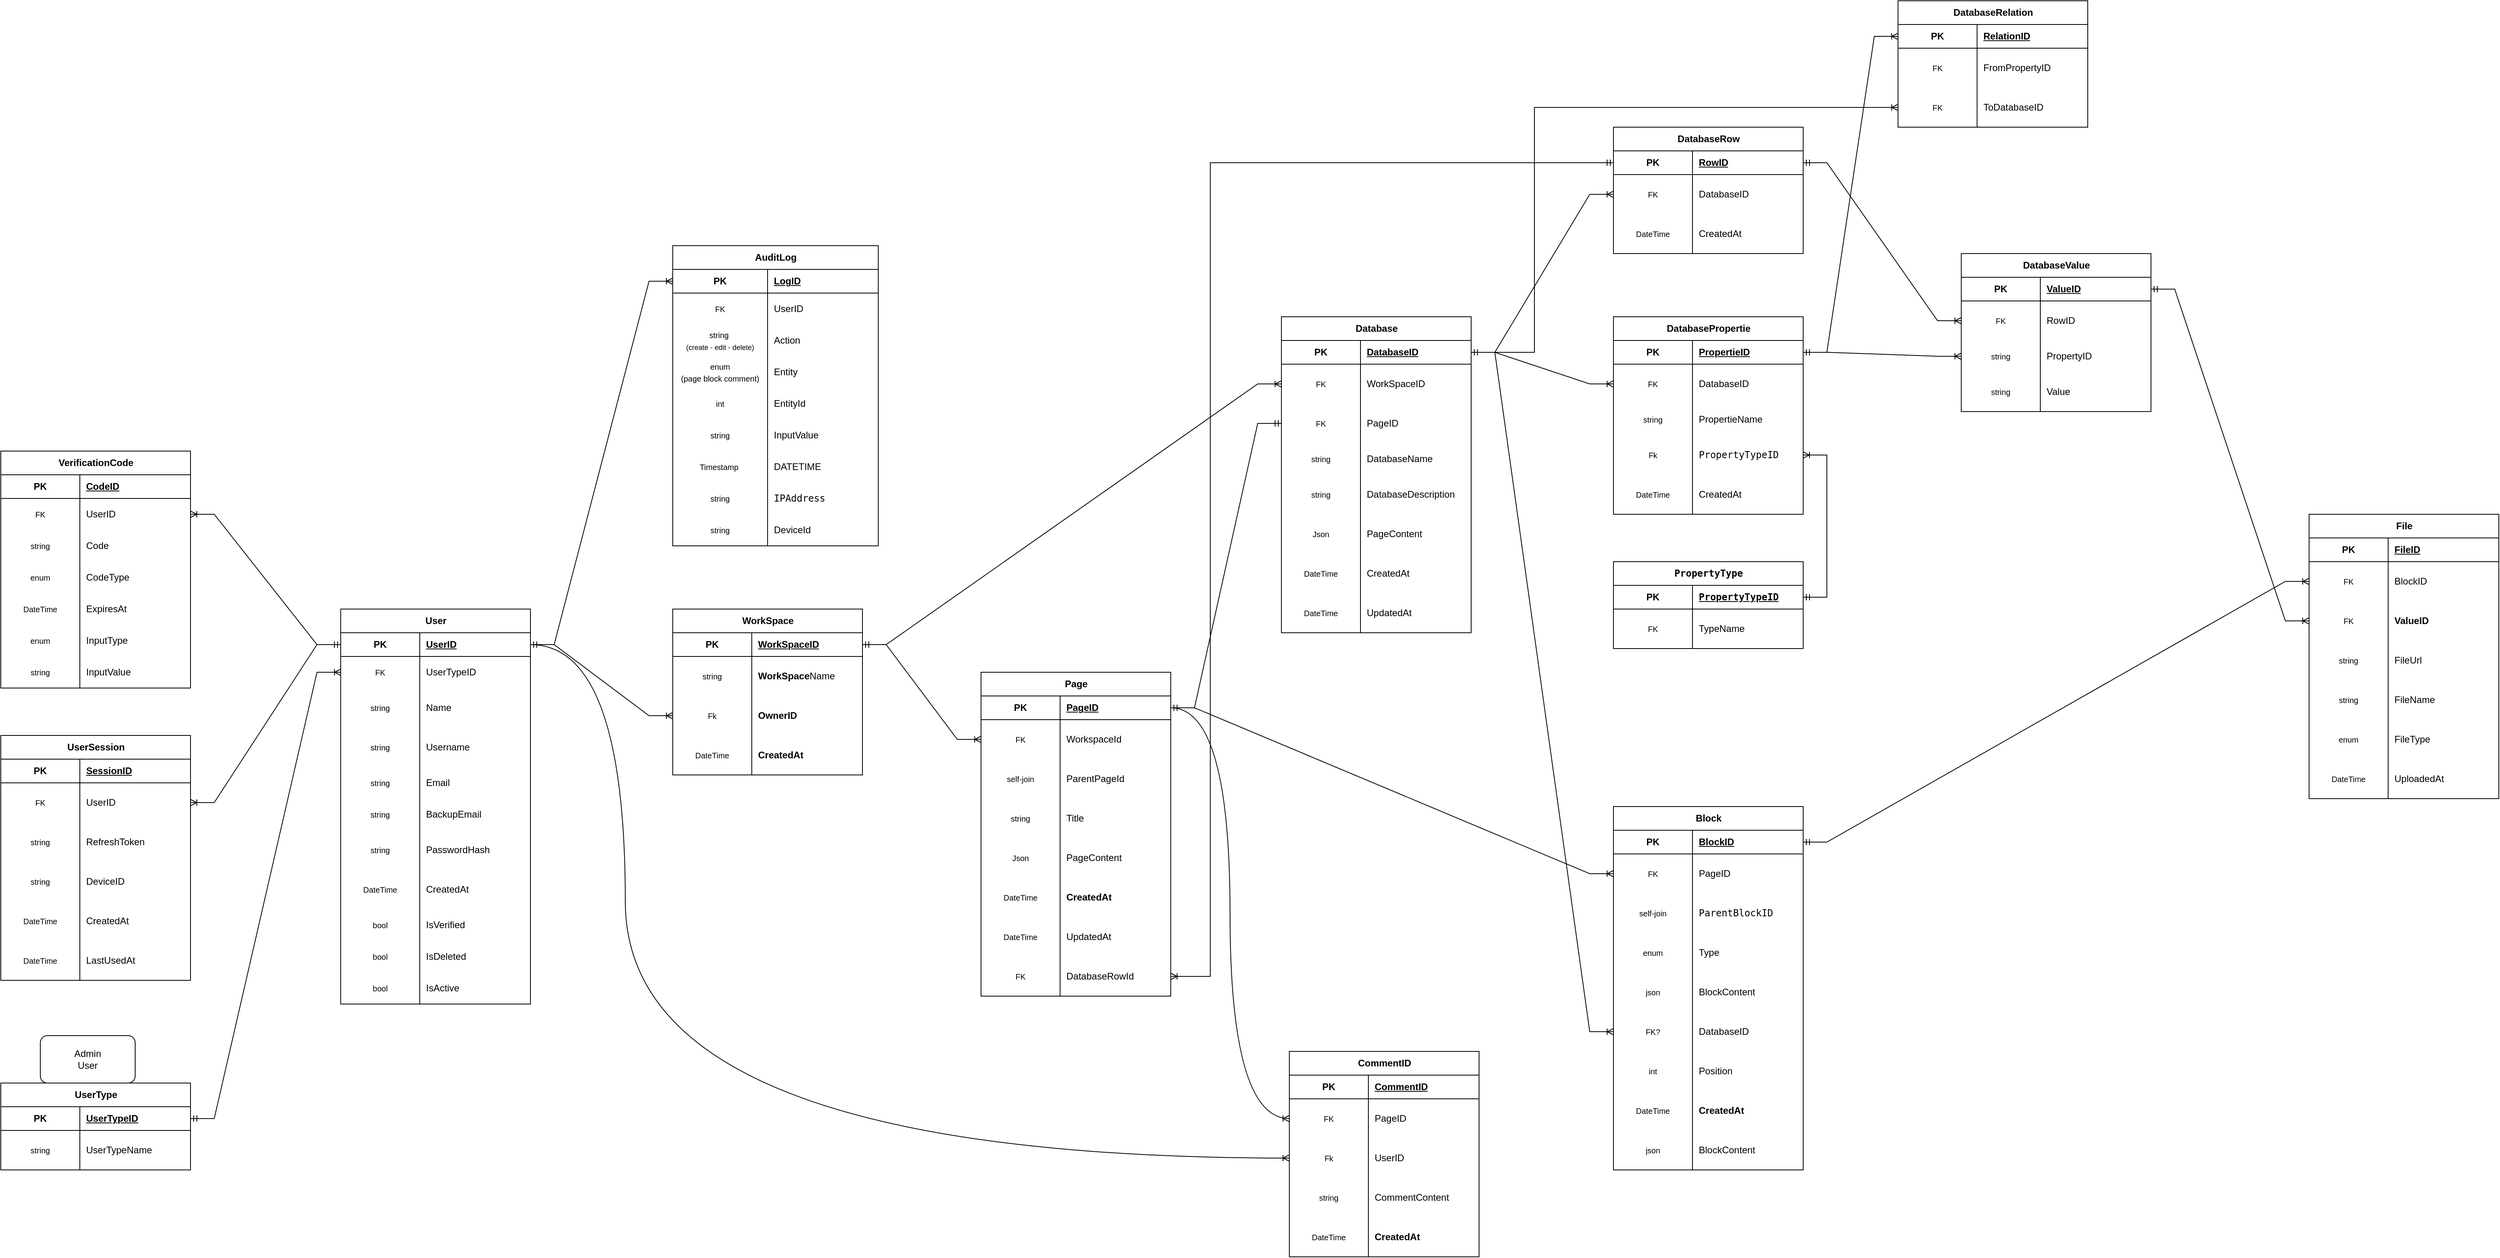 <mxfile version="28.0.6">
  <diagram name="Page-1" id="MujDwczh445hg2KCgeXX">
    <mxGraphModel dx="2276" dy="1949" grid="1" gridSize="10" guides="1" tooltips="1" connect="1" arrows="1" fold="1" page="1" pageScale="1" pageWidth="850" pageHeight="1100" math="0" shadow="0">
      <root>
        <mxCell id="0" />
        <mxCell id="1" parent="0" />
        <mxCell id="fRHHR0vapYpEYNDVAAry-27" value="VerificationCode" style="shape=table;startSize=30;container=1;collapsible=1;childLayout=tableLayout;fixedRows=1;rowLines=0;fontStyle=1;align=center;resizeLast=1;html=1;" parent="1" vertex="1">
          <mxGeometry x="-240" y="80" width="240" height="300" as="geometry" />
        </mxCell>
        <mxCell id="fRHHR0vapYpEYNDVAAry-28" value="" style="shape=tableRow;horizontal=0;startSize=0;swimlaneHead=0;swimlaneBody=0;fillColor=none;collapsible=0;dropTarget=0;points=[[0,0.5],[1,0.5]];portConstraint=eastwest;top=0;left=0;right=0;bottom=1;" parent="fRHHR0vapYpEYNDVAAry-27" vertex="1">
          <mxGeometry y="30" width="240" height="30" as="geometry" />
        </mxCell>
        <mxCell id="fRHHR0vapYpEYNDVAAry-29" value="PK" style="shape=partialRectangle;connectable=0;fillColor=none;top=0;left=0;bottom=0;right=0;fontStyle=1;overflow=hidden;whiteSpace=wrap;html=1;" parent="fRHHR0vapYpEYNDVAAry-28" vertex="1">
          <mxGeometry width="100" height="30" as="geometry">
            <mxRectangle width="100" height="30" as="alternateBounds" />
          </mxGeometry>
        </mxCell>
        <mxCell id="fRHHR0vapYpEYNDVAAry-30" value="CodeID" style="shape=partialRectangle;connectable=0;fillColor=none;top=0;left=0;bottom=0;right=0;align=left;spacingLeft=6;fontStyle=5;overflow=hidden;whiteSpace=wrap;html=1;" parent="fRHHR0vapYpEYNDVAAry-28" vertex="1">
          <mxGeometry x="100" width="140" height="30" as="geometry">
            <mxRectangle width="140" height="30" as="alternateBounds" />
          </mxGeometry>
        </mxCell>
        <mxCell id="fRHHR0vapYpEYNDVAAry-37" value="" style="shape=tableRow;horizontal=0;startSize=0;swimlaneHead=0;swimlaneBody=0;fillColor=none;collapsible=0;dropTarget=0;points=[[0,0.5],[1,0.5]];portConstraint=eastwest;top=0;left=0;right=0;bottom=0;" parent="fRHHR0vapYpEYNDVAAry-27" vertex="1">
          <mxGeometry y="60" width="240" height="40" as="geometry" />
        </mxCell>
        <mxCell id="fRHHR0vapYpEYNDVAAry-38" value="&lt;font size=&quot;1&quot;&gt;FK&lt;/font&gt;" style="shape=partialRectangle;connectable=0;fillColor=none;top=0;left=0;bottom=0;right=0;editable=1;overflow=hidden;whiteSpace=wrap;html=1;" parent="fRHHR0vapYpEYNDVAAry-37" vertex="1">
          <mxGeometry width="100" height="40" as="geometry">
            <mxRectangle width="100" height="40" as="alternateBounds" />
          </mxGeometry>
        </mxCell>
        <mxCell id="fRHHR0vapYpEYNDVAAry-39" value="UserID" style="shape=partialRectangle;connectable=0;fillColor=none;top=0;left=0;bottom=0;right=0;align=left;spacingLeft=6;overflow=hidden;whiteSpace=wrap;html=1;" parent="fRHHR0vapYpEYNDVAAry-37" vertex="1">
          <mxGeometry x="100" width="140" height="40" as="geometry">
            <mxRectangle width="140" height="40" as="alternateBounds" />
          </mxGeometry>
        </mxCell>
        <mxCell id="fRHHR0vapYpEYNDVAAry-31" value="" style="shape=tableRow;horizontal=0;startSize=0;swimlaneHead=0;swimlaneBody=0;fillColor=none;collapsible=0;dropTarget=0;points=[[0,0.5],[1,0.5]];portConstraint=eastwest;top=0;left=0;right=0;bottom=0;" parent="fRHHR0vapYpEYNDVAAry-27" vertex="1">
          <mxGeometry y="100" width="240" height="40" as="geometry" />
        </mxCell>
        <mxCell id="fRHHR0vapYpEYNDVAAry-32" value="&lt;font size=&quot;1&quot;&gt;string&lt;/font&gt;" style="shape=partialRectangle;connectable=0;fillColor=none;top=0;left=0;bottom=0;right=0;editable=1;overflow=hidden;whiteSpace=wrap;html=1;" parent="fRHHR0vapYpEYNDVAAry-31" vertex="1">
          <mxGeometry width="100" height="40" as="geometry">
            <mxRectangle width="100" height="40" as="alternateBounds" />
          </mxGeometry>
        </mxCell>
        <mxCell id="fRHHR0vapYpEYNDVAAry-33" value="Code" style="shape=partialRectangle;connectable=0;fillColor=none;top=0;left=0;bottom=0;right=0;align=left;spacingLeft=6;overflow=hidden;whiteSpace=wrap;html=1;" parent="fRHHR0vapYpEYNDVAAry-31" vertex="1">
          <mxGeometry x="100" width="140" height="40" as="geometry">
            <mxRectangle width="140" height="40" as="alternateBounds" />
          </mxGeometry>
        </mxCell>
        <mxCell id="IG9HC4F1z0wLH-vnjhv_-17" value="" style="shape=tableRow;horizontal=0;startSize=0;swimlaneHead=0;swimlaneBody=0;fillColor=none;collapsible=0;dropTarget=0;points=[[0,0.5],[1,0.5]];portConstraint=eastwest;top=0;left=0;right=0;bottom=0;" parent="fRHHR0vapYpEYNDVAAry-27" vertex="1">
          <mxGeometry y="140" width="240" height="40" as="geometry" />
        </mxCell>
        <mxCell id="IG9HC4F1z0wLH-vnjhv_-18" value="&lt;span style=&quot;font-size: x-small;&quot;&gt;enum&lt;/span&gt;" style="shape=partialRectangle;connectable=0;fillColor=none;top=0;left=0;bottom=0;right=0;editable=1;overflow=hidden;whiteSpace=wrap;html=1;" parent="IG9HC4F1z0wLH-vnjhv_-17" vertex="1">
          <mxGeometry width="100" height="40" as="geometry">
            <mxRectangle width="100" height="40" as="alternateBounds" />
          </mxGeometry>
        </mxCell>
        <mxCell id="IG9HC4F1z0wLH-vnjhv_-19" value="CodeType" style="shape=partialRectangle;connectable=0;fillColor=none;top=0;left=0;bottom=0;right=0;align=left;spacingLeft=6;overflow=hidden;whiteSpace=wrap;html=1;" parent="IG9HC4F1z0wLH-vnjhv_-17" vertex="1">
          <mxGeometry x="100" width="140" height="40" as="geometry">
            <mxRectangle width="140" height="40" as="alternateBounds" />
          </mxGeometry>
        </mxCell>
        <mxCell id="fRHHR0vapYpEYNDVAAry-34" value="" style="shape=tableRow;horizontal=0;startSize=0;swimlaneHead=0;swimlaneBody=0;fillColor=none;collapsible=0;dropTarget=0;points=[[0,0.5],[1,0.5]];portConstraint=eastwest;top=0;left=0;right=0;bottom=0;" parent="fRHHR0vapYpEYNDVAAry-27" vertex="1">
          <mxGeometry y="180" width="240" height="40" as="geometry" />
        </mxCell>
        <mxCell id="fRHHR0vapYpEYNDVAAry-35" value="&lt;span style=&quot;font-size: x-small;&quot;&gt;DateTime&lt;/span&gt;" style="shape=partialRectangle;connectable=0;fillColor=none;top=0;left=0;bottom=0;right=0;editable=1;overflow=hidden;whiteSpace=wrap;html=1;" parent="fRHHR0vapYpEYNDVAAry-34" vertex="1">
          <mxGeometry width="100" height="40" as="geometry">
            <mxRectangle width="100" height="40" as="alternateBounds" />
          </mxGeometry>
        </mxCell>
        <mxCell id="fRHHR0vapYpEYNDVAAry-36" value="ExpiresAt" style="shape=partialRectangle;connectable=0;fillColor=none;top=0;left=0;bottom=0;right=0;align=left;spacingLeft=6;overflow=hidden;whiteSpace=wrap;html=1;" parent="fRHHR0vapYpEYNDVAAry-34" vertex="1">
          <mxGeometry x="100" width="140" height="40" as="geometry">
            <mxRectangle width="140" height="40" as="alternateBounds" />
          </mxGeometry>
        </mxCell>
        <mxCell id="fRHHR0vapYpEYNDVAAry-50" value="" style="shape=tableRow;horizontal=0;startSize=0;swimlaneHead=0;swimlaneBody=0;fillColor=none;collapsible=0;dropTarget=0;points=[[0,0.5],[1,0.5]];portConstraint=eastwest;top=0;left=0;right=0;bottom=0;" parent="fRHHR0vapYpEYNDVAAry-27" vertex="1">
          <mxGeometry y="220" width="240" height="40" as="geometry" />
        </mxCell>
        <mxCell id="fRHHR0vapYpEYNDVAAry-51" value="&lt;span style=&quot;font-size: x-small;&quot;&gt;enum&lt;/span&gt;" style="shape=partialRectangle;connectable=0;fillColor=none;top=0;left=0;bottom=0;right=0;editable=1;overflow=hidden;whiteSpace=wrap;html=1;" parent="fRHHR0vapYpEYNDVAAry-50" vertex="1">
          <mxGeometry width="100" height="40" as="geometry">
            <mxRectangle width="100" height="40" as="alternateBounds" />
          </mxGeometry>
        </mxCell>
        <mxCell id="fRHHR0vapYpEYNDVAAry-52" value="InputType" style="shape=partialRectangle;connectable=0;fillColor=none;top=0;left=0;bottom=0;right=0;align=left;spacingLeft=6;overflow=hidden;whiteSpace=wrap;html=1;" parent="fRHHR0vapYpEYNDVAAry-50" vertex="1">
          <mxGeometry x="100" width="140" height="40" as="geometry">
            <mxRectangle width="140" height="40" as="alternateBounds" />
          </mxGeometry>
        </mxCell>
        <mxCell id="fRHHR0vapYpEYNDVAAry-53" value="" style="shape=tableRow;horizontal=0;startSize=0;swimlaneHead=0;swimlaneBody=0;fillColor=none;collapsible=0;dropTarget=0;points=[[0,0.5],[1,0.5]];portConstraint=eastwest;top=0;left=0;right=0;bottom=0;" parent="fRHHR0vapYpEYNDVAAry-27" vertex="1">
          <mxGeometry y="260" width="240" height="40" as="geometry" />
        </mxCell>
        <mxCell id="fRHHR0vapYpEYNDVAAry-54" value="&lt;span style=&quot;font-size: x-small;&quot;&gt;string&lt;/span&gt;" style="shape=partialRectangle;connectable=0;fillColor=none;top=0;left=0;bottom=0;right=0;editable=1;overflow=hidden;whiteSpace=wrap;html=1;" parent="fRHHR0vapYpEYNDVAAry-53" vertex="1">
          <mxGeometry width="100" height="40" as="geometry">
            <mxRectangle width="100" height="40" as="alternateBounds" />
          </mxGeometry>
        </mxCell>
        <mxCell id="fRHHR0vapYpEYNDVAAry-55" value="InputValue" style="shape=partialRectangle;connectable=0;fillColor=none;top=0;left=0;bottom=0;right=0;align=left;spacingLeft=6;overflow=hidden;whiteSpace=wrap;html=1;" parent="fRHHR0vapYpEYNDVAAry-53" vertex="1">
          <mxGeometry x="100" width="140" height="40" as="geometry">
            <mxRectangle width="140" height="40" as="alternateBounds" />
          </mxGeometry>
        </mxCell>
        <mxCell id="fRHHR0vapYpEYNDVAAry-49" value="" style="edgeStyle=entityRelationEdgeStyle;fontSize=12;html=1;endArrow=ERoneToMany;startArrow=ERmandOne;rounded=0;" parent="1" source="fRHHR0vapYpEYNDVAAry-3" target="fRHHR0vapYpEYNDVAAry-37" edge="1">
          <mxGeometry width="100" height="100" relative="1" as="geometry">
            <mxPoint x="630" y="370" as="sourcePoint" />
            <mxPoint x="730" y="270" as="targetPoint" />
          </mxGeometry>
        </mxCell>
        <mxCell id="fRHHR0vapYpEYNDVAAry-56" value="UserType" style="shape=table;startSize=30;container=1;collapsible=1;childLayout=tableLayout;fixedRows=1;rowLines=0;fontStyle=1;align=center;resizeLast=1;html=1;" parent="1" vertex="1">
          <mxGeometry x="-240" y="880" width="240" height="110" as="geometry" />
        </mxCell>
        <mxCell id="fRHHR0vapYpEYNDVAAry-57" value="" style="shape=tableRow;horizontal=0;startSize=0;swimlaneHead=0;swimlaneBody=0;fillColor=none;collapsible=0;dropTarget=0;points=[[0,0.5],[1,0.5]];portConstraint=eastwest;top=0;left=0;right=0;bottom=1;" parent="fRHHR0vapYpEYNDVAAry-56" vertex="1">
          <mxGeometry y="30" width="240" height="30" as="geometry" />
        </mxCell>
        <mxCell id="fRHHR0vapYpEYNDVAAry-58" value="PK" style="shape=partialRectangle;connectable=0;fillColor=none;top=0;left=0;bottom=0;right=0;fontStyle=1;overflow=hidden;whiteSpace=wrap;html=1;" parent="fRHHR0vapYpEYNDVAAry-57" vertex="1">
          <mxGeometry width="100" height="30" as="geometry">
            <mxRectangle width="100" height="30" as="alternateBounds" />
          </mxGeometry>
        </mxCell>
        <mxCell id="fRHHR0vapYpEYNDVAAry-59" value="UserTypeID" style="shape=partialRectangle;connectable=0;fillColor=none;top=0;left=0;bottom=0;right=0;align=left;spacingLeft=6;fontStyle=5;overflow=hidden;whiteSpace=wrap;html=1;" parent="fRHHR0vapYpEYNDVAAry-57" vertex="1">
          <mxGeometry x="100" width="140" height="30" as="geometry">
            <mxRectangle width="140" height="30" as="alternateBounds" />
          </mxGeometry>
        </mxCell>
        <mxCell id="fRHHR0vapYpEYNDVAAry-60" value="" style="shape=tableRow;horizontal=0;startSize=0;swimlaneHead=0;swimlaneBody=0;fillColor=none;collapsible=0;dropTarget=0;points=[[0,0.5],[1,0.5]];portConstraint=eastwest;top=0;left=0;right=0;bottom=0;" parent="fRHHR0vapYpEYNDVAAry-56" vertex="1">
          <mxGeometry y="60" width="240" height="50" as="geometry" />
        </mxCell>
        <mxCell id="fRHHR0vapYpEYNDVAAry-61" value="&lt;font size=&quot;1&quot;&gt;string&lt;/font&gt;" style="shape=partialRectangle;connectable=0;fillColor=none;top=0;left=0;bottom=0;right=0;editable=1;overflow=hidden;whiteSpace=wrap;html=1;" parent="fRHHR0vapYpEYNDVAAry-60" vertex="1">
          <mxGeometry width="100" height="50" as="geometry">
            <mxRectangle width="100" height="50" as="alternateBounds" />
          </mxGeometry>
        </mxCell>
        <mxCell id="fRHHR0vapYpEYNDVAAry-62" value="UserTypeName" style="shape=partialRectangle;connectable=0;fillColor=none;top=0;left=0;bottom=0;right=0;align=left;spacingLeft=6;overflow=hidden;whiteSpace=wrap;html=1;" parent="fRHHR0vapYpEYNDVAAry-60" vertex="1">
          <mxGeometry x="100" width="140" height="50" as="geometry">
            <mxRectangle width="140" height="50" as="alternateBounds" />
          </mxGeometry>
        </mxCell>
        <mxCell id="fRHHR0vapYpEYNDVAAry-75" value="" style="edgeStyle=entityRelationEdgeStyle;fontSize=12;html=1;endArrow=ERoneToMany;startArrow=ERmandOne;rounded=0;" parent="1" source="fRHHR0vapYpEYNDVAAry-57" target="fRHHR0vapYpEYNDVAAry-15" edge="1">
          <mxGeometry width="100" height="100" relative="1" as="geometry">
            <mxPoint x="470" y="360" as="sourcePoint" />
            <mxPoint x="100" y="310" as="targetPoint" />
          </mxGeometry>
        </mxCell>
        <mxCell id="fRHHR0vapYpEYNDVAAry-97" value="UserSession" style="shape=table;startSize=30;container=1;collapsible=1;childLayout=tableLayout;fixedRows=1;rowLines=0;fontStyle=1;align=center;resizeLast=1;html=1;" parent="1" vertex="1">
          <mxGeometry x="-240" y="440" width="240" height="310" as="geometry" />
        </mxCell>
        <mxCell id="fRHHR0vapYpEYNDVAAry-98" value="" style="shape=tableRow;horizontal=0;startSize=0;swimlaneHead=0;swimlaneBody=0;fillColor=none;collapsible=0;dropTarget=0;points=[[0,0.5],[1,0.5]];portConstraint=eastwest;top=0;left=0;right=0;bottom=1;" parent="fRHHR0vapYpEYNDVAAry-97" vertex="1">
          <mxGeometry y="30" width="240" height="30" as="geometry" />
        </mxCell>
        <mxCell id="fRHHR0vapYpEYNDVAAry-99" value="PK" style="shape=partialRectangle;connectable=0;fillColor=none;top=0;left=0;bottom=0;right=0;fontStyle=1;overflow=hidden;whiteSpace=wrap;html=1;" parent="fRHHR0vapYpEYNDVAAry-98" vertex="1">
          <mxGeometry width="100" height="30" as="geometry">
            <mxRectangle width="100" height="30" as="alternateBounds" />
          </mxGeometry>
        </mxCell>
        <mxCell id="fRHHR0vapYpEYNDVAAry-100" value="SessionID" style="shape=partialRectangle;connectable=0;fillColor=none;top=0;left=0;bottom=0;right=0;align=left;spacingLeft=6;fontStyle=5;overflow=hidden;whiteSpace=wrap;html=1;" parent="fRHHR0vapYpEYNDVAAry-98" vertex="1">
          <mxGeometry x="100" width="140" height="30" as="geometry">
            <mxRectangle width="140" height="30" as="alternateBounds" />
          </mxGeometry>
        </mxCell>
        <mxCell id="fRHHR0vapYpEYNDVAAry-101" value="" style="shape=tableRow;horizontal=0;startSize=0;swimlaneHead=0;swimlaneBody=0;fillColor=none;collapsible=0;dropTarget=0;points=[[0,0.5],[1,0.5]];portConstraint=eastwest;top=0;left=0;right=0;bottom=0;" parent="fRHHR0vapYpEYNDVAAry-97" vertex="1">
          <mxGeometry y="60" width="240" height="50" as="geometry" />
        </mxCell>
        <mxCell id="fRHHR0vapYpEYNDVAAry-102" value="&lt;font size=&quot;1&quot;&gt;FK&lt;/font&gt;" style="shape=partialRectangle;connectable=0;fillColor=none;top=0;left=0;bottom=0;right=0;editable=1;overflow=hidden;whiteSpace=wrap;html=1;" parent="fRHHR0vapYpEYNDVAAry-101" vertex="1">
          <mxGeometry width="100" height="50" as="geometry">
            <mxRectangle width="100" height="50" as="alternateBounds" />
          </mxGeometry>
        </mxCell>
        <mxCell id="fRHHR0vapYpEYNDVAAry-103" value="UserID" style="shape=partialRectangle;connectable=0;fillColor=none;top=0;left=0;bottom=0;right=0;align=left;spacingLeft=6;overflow=hidden;whiteSpace=wrap;html=1;" parent="fRHHR0vapYpEYNDVAAry-101" vertex="1">
          <mxGeometry x="100" width="140" height="50" as="geometry">
            <mxRectangle width="140" height="50" as="alternateBounds" />
          </mxGeometry>
        </mxCell>
        <mxCell id="fRHHR0vapYpEYNDVAAry-116" value="" style="shape=tableRow;horizontal=0;startSize=0;swimlaneHead=0;swimlaneBody=0;fillColor=none;collapsible=0;dropTarget=0;points=[[0,0.5],[1,0.5]];portConstraint=eastwest;top=0;left=0;right=0;bottom=0;" parent="fRHHR0vapYpEYNDVAAry-97" vertex="1">
          <mxGeometry y="110" width="240" height="50" as="geometry" />
        </mxCell>
        <mxCell id="fRHHR0vapYpEYNDVAAry-117" value="&lt;font size=&quot;1&quot;&gt;string&lt;/font&gt;" style="shape=partialRectangle;connectable=0;fillColor=none;top=0;left=0;bottom=0;right=0;editable=1;overflow=hidden;whiteSpace=wrap;html=1;" parent="fRHHR0vapYpEYNDVAAry-116" vertex="1">
          <mxGeometry width="100" height="50" as="geometry">
            <mxRectangle width="100" height="50" as="alternateBounds" />
          </mxGeometry>
        </mxCell>
        <mxCell id="fRHHR0vapYpEYNDVAAry-118" value="RefreshToken" style="shape=partialRectangle;connectable=0;fillColor=none;top=0;left=0;bottom=0;right=0;align=left;spacingLeft=6;overflow=hidden;whiteSpace=wrap;html=1;" parent="fRHHR0vapYpEYNDVAAry-116" vertex="1">
          <mxGeometry x="100" width="140" height="50" as="geometry">
            <mxRectangle width="140" height="50" as="alternateBounds" />
          </mxGeometry>
        </mxCell>
        <mxCell id="fRHHR0vapYpEYNDVAAry-107" value="" style="shape=tableRow;horizontal=0;startSize=0;swimlaneHead=0;swimlaneBody=0;fillColor=none;collapsible=0;dropTarget=0;points=[[0,0.5],[1,0.5]];portConstraint=eastwest;top=0;left=0;right=0;bottom=0;" parent="fRHHR0vapYpEYNDVAAry-97" vertex="1">
          <mxGeometry y="160" width="240" height="50" as="geometry" />
        </mxCell>
        <mxCell id="fRHHR0vapYpEYNDVAAry-108" value="&lt;font size=&quot;1&quot;&gt;string&lt;/font&gt;" style="shape=partialRectangle;connectable=0;fillColor=none;top=0;left=0;bottom=0;right=0;editable=1;overflow=hidden;whiteSpace=wrap;html=1;" parent="fRHHR0vapYpEYNDVAAry-107" vertex="1">
          <mxGeometry width="100" height="50" as="geometry">
            <mxRectangle width="100" height="50" as="alternateBounds" />
          </mxGeometry>
        </mxCell>
        <mxCell id="fRHHR0vapYpEYNDVAAry-109" value="DeviceID" style="shape=partialRectangle;connectable=0;fillColor=none;top=0;left=0;bottom=0;right=0;align=left;spacingLeft=6;overflow=hidden;whiteSpace=wrap;html=1;" parent="fRHHR0vapYpEYNDVAAry-107" vertex="1">
          <mxGeometry x="100" width="140" height="50" as="geometry">
            <mxRectangle width="140" height="50" as="alternateBounds" />
          </mxGeometry>
        </mxCell>
        <mxCell id="fRHHR0vapYpEYNDVAAry-110" value="" style="shape=tableRow;horizontal=0;startSize=0;swimlaneHead=0;swimlaneBody=0;fillColor=none;collapsible=0;dropTarget=0;points=[[0,0.5],[1,0.5]];portConstraint=eastwest;top=0;left=0;right=0;bottom=0;" parent="fRHHR0vapYpEYNDVAAry-97" vertex="1">
          <mxGeometry y="210" width="240" height="50" as="geometry" />
        </mxCell>
        <mxCell id="fRHHR0vapYpEYNDVAAry-111" value="&lt;font size=&quot;1&quot;&gt;DateTime&lt;/font&gt;" style="shape=partialRectangle;connectable=0;fillColor=none;top=0;left=0;bottom=0;right=0;editable=1;overflow=hidden;whiteSpace=wrap;html=1;" parent="fRHHR0vapYpEYNDVAAry-110" vertex="1">
          <mxGeometry width="100" height="50" as="geometry">
            <mxRectangle width="100" height="50" as="alternateBounds" />
          </mxGeometry>
        </mxCell>
        <mxCell id="fRHHR0vapYpEYNDVAAry-112" value="CreatedAt" style="shape=partialRectangle;connectable=0;fillColor=none;top=0;left=0;bottom=0;right=0;align=left;spacingLeft=6;overflow=hidden;whiteSpace=wrap;html=1;" parent="fRHHR0vapYpEYNDVAAry-110" vertex="1">
          <mxGeometry x="100" width="140" height="50" as="geometry">
            <mxRectangle width="140" height="50" as="alternateBounds" />
          </mxGeometry>
        </mxCell>
        <mxCell id="fRHHR0vapYpEYNDVAAry-113" value="" style="shape=tableRow;horizontal=0;startSize=0;swimlaneHead=0;swimlaneBody=0;fillColor=none;collapsible=0;dropTarget=0;points=[[0,0.5],[1,0.5]];portConstraint=eastwest;top=0;left=0;right=0;bottom=0;" parent="fRHHR0vapYpEYNDVAAry-97" vertex="1">
          <mxGeometry y="260" width="240" height="50" as="geometry" />
        </mxCell>
        <mxCell id="fRHHR0vapYpEYNDVAAry-114" value="&lt;font size=&quot;1&quot;&gt;DateTime&lt;/font&gt;" style="shape=partialRectangle;connectable=0;fillColor=none;top=0;left=0;bottom=0;right=0;editable=1;overflow=hidden;whiteSpace=wrap;html=1;" parent="fRHHR0vapYpEYNDVAAry-113" vertex="1">
          <mxGeometry width="100" height="50" as="geometry">
            <mxRectangle width="100" height="50" as="alternateBounds" />
          </mxGeometry>
        </mxCell>
        <mxCell id="fRHHR0vapYpEYNDVAAry-115" value="LastUsedAt" style="shape=partialRectangle;connectable=0;fillColor=none;top=0;left=0;bottom=0;right=0;align=left;spacingLeft=6;overflow=hidden;whiteSpace=wrap;html=1;" parent="fRHHR0vapYpEYNDVAAry-113" vertex="1">
          <mxGeometry x="100" width="140" height="50" as="geometry">
            <mxRectangle width="140" height="50" as="alternateBounds" />
          </mxGeometry>
        </mxCell>
        <mxCell id="fRHHR0vapYpEYNDVAAry-119" value="" style="edgeStyle=entityRelationEdgeStyle;fontSize=12;html=1;endArrow=ERoneToMany;startArrow=ERmandOne;rounded=0;" parent="1" source="fRHHR0vapYpEYNDVAAry-3" target="fRHHR0vapYpEYNDVAAry-101" edge="1">
          <mxGeometry width="100" height="100" relative="1" as="geometry">
            <mxPoint x="550" y="880" as="sourcePoint" />
            <mxPoint x="660" y="790" as="targetPoint" />
            <Array as="points">
              <mxPoint x="540" y="850" />
            </Array>
          </mxGeometry>
        </mxCell>
        <mxCell id="fRHHR0vapYpEYNDVAAry-2" value="User" style="shape=table;startSize=30;container=1;collapsible=1;childLayout=tableLayout;fixedRows=1;rowLines=0;fontStyle=1;align=center;resizeLast=1;html=1;" parent="1" vertex="1">
          <mxGeometry x="190" y="280" width="240" height="500" as="geometry" />
        </mxCell>
        <mxCell id="fRHHR0vapYpEYNDVAAry-3" value="" style="shape=tableRow;horizontal=0;startSize=0;swimlaneHead=0;swimlaneBody=0;fillColor=none;collapsible=0;dropTarget=0;points=[[0,0.5],[1,0.5]];portConstraint=eastwest;top=0;left=0;right=0;bottom=1;" parent="fRHHR0vapYpEYNDVAAry-2" vertex="1">
          <mxGeometry y="30" width="240" height="30" as="geometry" />
        </mxCell>
        <mxCell id="fRHHR0vapYpEYNDVAAry-4" value="PK" style="shape=partialRectangle;connectable=0;fillColor=none;top=0;left=0;bottom=0;right=0;fontStyle=1;overflow=hidden;whiteSpace=wrap;html=1;" parent="fRHHR0vapYpEYNDVAAry-3" vertex="1">
          <mxGeometry width="100" height="30" as="geometry">
            <mxRectangle width="100" height="30" as="alternateBounds" />
          </mxGeometry>
        </mxCell>
        <mxCell id="fRHHR0vapYpEYNDVAAry-5" value="UserID" style="shape=partialRectangle;connectable=0;fillColor=none;top=0;left=0;bottom=0;right=0;align=left;spacingLeft=6;fontStyle=5;overflow=hidden;whiteSpace=wrap;html=1;" parent="fRHHR0vapYpEYNDVAAry-3" vertex="1">
          <mxGeometry x="100" width="140" height="30" as="geometry">
            <mxRectangle width="140" height="30" as="alternateBounds" />
          </mxGeometry>
        </mxCell>
        <mxCell id="fRHHR0vapYpEYNDVAAry-15" value="" style="shape=tableRow;horizontal=0;startSize=0;swimlaneHead=0;swimlaneBody=0;fillColor=none;collapsible=0;dropTarget=0;points=[[0,0.5],[1,0.5]];portConstraint=eastwest;top=0;left=0;right=0;bottom=0;" parent="fRHHR0vapYpEYNDVAAry-2" vertex="1">
          <mxGeometry y="60" width="240" height="40" as="geometry" />
        </mxCell>
        <mxCell id="fRHHR0vapYpEYNDVAAry-16" value="&lt;font size=&quot;1&quot;&gt;FK&lt;/font&gt;" style="shape=partialRectangle;connectable=0;fillColor=none;top=0;left=0;bottom=0;right=0;editable=1;overflow=hidden;whiteSpace=wrap;html=1;" parent="fRHHR0vapYpEYNDVAAry-15" vertex="1">
          <mxGeometry width="100" height="40" as="geometry">
            <mxRectangle width="100" height="40" as="alternateBounds" />
          </mxGeometry>
        </mxCell>
        <mxCell id="fRHHR0vapYpEYNDVAAry-17" value="UserTypeID" style="shape=partialRectangle;connectable=0;fillColor=none;top=0;left=0;bottom=0;right=0;align=left;spacingLeft=6;overflow=hidden;whiteSpace=wrap;html=1;" parent="fRHHR0vapYpEYNDVAAry-15" vertex="1">
          <mxGeometry x="100" width="140" height="40" as="geometry">
            <mxRectangle width="140" height="40" as="alternateBounds" />
          </mxGeometry>
        </mxCell>
        <mxCell id="IG9HC4F1z0wLH-vnjhv_-2" value="" style="shape=tableRow;horizontal=0;startSize=0;swimlaneHead=0;swimlaneBody=0;fillColor=none;collapsible=0;dropTarget=0;points=[[0,0.5],[1,0.5]];portConstraint=eastwest;top=0;left=0;right=0;bottom=0;" parent="fRHHR0vapYpEYNDVAAry-2" vertex="1">
          <mxGeometry y="100" width="240" height="50" as="geometry" />
        </mxCell>
        <mxCell id="IG9HC4F1z0wLH-vnjhv_-3" value="&lt;font size=&quot;1&quot;&gt;string&lt;/font&gt;" style="shape=partialRectangle;connectable=0;fillColor=none;top=0;left=0;bottom=0;right=0;editable=1;overflow=hidden;whiteSpace=wrap;html=1;" parent="IG9HC4F1z0wLH-vnjhv_-2" vertex="1">
          <mxGeometry width="100" height="50" as="geometry">
            <mxRectangle width="100" height="50" as="alternateBounds" />
          </mxGeometry>
        </mxCell>
        <mxCell id="IG9HC4F1z0wLH-vnjhv_-4" value="Name" style="shape=partialRectangle;connectable=0;fillColor=none;top=0;left=0;bottom=0;right=0;align=left;spacingLeft=6;overflow=hidden;whiteSpace=wrap;html=1;" parent="IG9HC4F1z0wLH-vnjhv_-2" vertex="1">
          <mxGeometry x="100" width="140" height="50" as="geometry">
            <mxRectangle width="140" height="50" as="alternateBounds" />
          </mxGeometry>
        </mxCell>
        <mxCell id="fRHHR0vapYpEYNDVAAry-6" value="" style="shape=tableRow;horizontal=0;startSize=0;swimlaneHead=0;swimlaneBody=0;fillColor=none;collapsible=0;dropTarget=0;points=[[0,0.5],[1,0.5]];portConstraint=eastwest;top=0;left=0;right=0;bottom=0;" parent="fRHHR0vapYpEYNDVAAry-2" vertex="1">
          <mxGeometry y="150" width="240" height="50" as="geometry" />
        </mxCell>
        <mxCell id="fRHHR0vapYpEYNDVAAry-7" value="&lt;font size=&quot;1&quot;&gt;string&lt;/font&gt;" style="shape=partialRectangle;connectable=0;fillColor=none;top=0;left=0;bottom=0;right=0;editable=1;overflow=hidden;whiteSpace=wrap;html=1;" parent="fRHHR0vapYpEYNDVAAry-6" vertex="1">
          <mxGeometry width="100" height="50" as="geometry">
            <mxRectangle width="100" height="50" as="alternateBounds" />
          </mxGeometry>
        </mxCell>
        <mxCell id="fRHHR0vapYpEYNDVAAry-8" value="Username" style="shape=partialRectangle;connectable=0;fillColor=none;top=0;left=0;bottom=0;right=0;align=left;spacingLeft=6;overflow=hidden;whiteSpace=wrap;html=1;" parent="fRHHR0vapYpEYNDVAAry-6" vertex="1">
          <mxGeometry x="100" width="140" height="50" as="geometry">
            <mxRectangle width="140" height="50" as="alternateBounds" />
          </mxGeometry>
        </mxCell>
        <mxCell id="IG9HC4F1z0wLH-vnjhv_-20" value="" style="shape=tableRow;horizontal=0;startSize=0;swimlaneHead=0;swimlaneBody=0;fillColor=none;collapsible=0;dropTarget=0;points=[[0,0.5],[1,0.5]];portConstraint=eastwest;top=0;left=0;right=0;bottom=0;" parent="fRHHR0vapYpEYNDVAAry-2" vertex="1">
          <mxGeometry y="200" width="240" height="40" as="geometry" />
        </mxCell>
        <mxCell id="IG9HC4F1z0wLH-vnjhv_-21" value="&lt;span style=&quot;font-size: x-small;&quot;&gt;string&lt;/span&gt;" style="shape=partialRectangle;connectable=0;fillColor=none;top=0;left=0;bottom=0;right=0;editable=1;overflow=hidden;whiteSpace=wrap;html=1;" parent="IG9HC4F1z0wLH-vnjhv_-20" vertex="1">
          <mxGeometry width="100" height="40" as="geometry">
            <mxRectangle width="100" height="40" as="alternateBounds" />
          </mxGeometry>
        </mxCell>
        <mxCell id="IG9HC4F1z0wLH-vnjhv_-22" value="Email" style="shape=partialRectangle;connectable=0;fillColor=none;top=0;left=0;bottom=0;right=0;align=left;spacingLeft=6;overflow=hidden;whiteSpace=wrap;html=1;" parent="IG9HC4F1z0wLH-vnjhv_-20" vertex="1">
          <mxGeometry x="100" width="140" height="40" as="geometry">
            <mxRectangle width="140" height="40" as="alternateBounds" />
          </mxGeometry>
        </mxCell>
        <mxCell id="fRHHR0vapYpEYNDVAAry-9" value="" style="shape=tableRow;horizontal=0;startSize=0;swimlaneHead=0;swimlaneBody=0;fillColor=none;collapsible=0;dropTarget=0;points=[[0,0.5],[1,0.5]];portConstraint=eastwest;top=0;left=0;right=0;bottom=0;" parent="fRHHR0vapYpEYNDVAAry-2" vertex="1">
          <mxGeometry y="240" width="240" height="40" as="geometry" />
        </mxCell>
        <mxCell id="fRHHR0vapYpEYNDVAAry-10" value="&lt;span style=&quot;font-size: x-small;&quot;&gt;string&lt;/span&gt;" style="shape=partialRectangle;connectable=0;fillColor=none;top=0;left=0;bottom=0;right=0;editable=1;overflow=hidden;whiteSpace=wrap;html=1;" parent="fRHHR0vapYpEYNDVAAry-9" vertex="1">
          <mxGeometry width="100" height="40" as="geometry">
            <mxRectangle width="100" height="40" as="alternateBounds" />
          </mxGeometry>
        </mxCell>
        <mxCell id="fRHHR0vapYpEYNDVAAry-11" value="BackupEmail" style="shape=partialRectangle;connectable=0;fillColor=none;top=0;left=0;bottom=0;right=0;align=left;spacingLeft=6;overflow=hidden;whiteSpace=wrap;html=1;" parent="fRHHR0vapYpEYNDVAAry-9" vertex="1">
          <mxGeometry x="100" width="140" height="40" as="geometry">
            <mxRectangle width="140" height="40" as="alternateBounds" />
          </mxGeometry>
        </mxCell>
        <mxCell id="fRHHR0vapYpEYNDVAAry-120" value="" style="shape=tableRow;horizontal=0;startSize=0;swimlaneHead=0;swimlaneBody=0;fillColor=none;collapsible=0;dropTarget=0;points=[[0,0.5],[1,0.5]];portConstraint=eastwest;top=0;left=0;right=0;bottom=0;" parent="fRHHR0vapYpEYNDVAAry-2" vertex="1">
          <mxGeometry y="280" width="240" height="50" as="geometry" />
        </mxCell>
        <mxCell id="fRHHR0vapYpEYNDVAAry-121" value="&lt;font size=&quot;1&quot;&gt;string&lt;/font&gt;" style="shape=partialRectangle;connectable=0;fillColor=none;top=0;left=0;bottom=0;right=0;editable=1;overflow=hidden;whiteSpace=wrap;html=1;" parent="fRHHR0vapYpEYNDVAAry-120" vertex="1">
          <mxGeometry width="100" height="50" as="geometry">
            <mxRectangle width="100" height="50" as="alternateBounds" />
          </mxGeometry>
        </mxCell>
        <mxCell id="fRHHR0vapYpEYNDVAAry-122" value="PasswordHash" style="shape=partialRectangle;connectable=0;fillColor=none;top=0;left=0;bottom=0;right=0;align=left;spacingLeft=6;overflow=hidden;whiteSpace=wrap;html=1;" parent="fRHHR0vapYpEYNDVAAry-120" vertex="1">
          <mxGeometry x="100" width="140" height="50" as="geometry">
            <mxRectangle width="140" height="50" as="alternateBounds" />
          </mxGeometry>
        </mxCell>
        <mxCell id="fRHHR0vapYpEYNDVAAry-123" value="" style="shape=tableRow;horizontal=0;startSize=0;swimlaneHead=0;swimlaneBody=0;fillColor=none;collapsible=0;dropTarget=0;points=[[0,0.5],[1,0.5]];portConstraint=eastwest;top=0;left=0;right=0;bottom=0;" parent="fRHHR0vapYpEYNDVAAry-2" vertex="1">
          <mxGeometry y="330" width="240" height="50" as="geometry" />
        </mxCell>
        <mxCell id="fRHHR0vapYpEYNDVAAry-124" value="&lt;font size=&quot;1&quot;&gt;DateTime&lt;/font&gt;" style="shape=partialRectangle;connectable=0;fillColor=none;top=0;left=0;bottom=0;right=0;editable=1;overflow=hidden;whiteSpace=wrap;html=1;" parent="fRHHR0vapYpEYNDVAAry-123" vertex="1">
          <mxGeometry width="100" height="50" as="geometry">
            <mxRectangle width="100" height="50" as="alternateBounds" />
          </mxGeometry>
        </mxCell>
        <mxCell id="fRHHR0vapYpEYNDVAAry-125" value="CreatedAt" style="shape=partialRectangle;connectable=0;fillColor=none;top=0;left=0;bottom=0;right=0;align=left;spacingLeft=6;overflow=hidden;whiteSpace=wrap;html=1;" parent="fRHHR0vapYpEYNDVAAry-123" vertex="1">
          <mxGeometry x="100" width="140" height="50" as="geometry">
            <mxRectangle width="140" height="50" as="alternateBounds" />
          </mxGeometry>
        </mxCell>
        <mxCell id="fRHHR0vapYpEYNDVAAry-21" value="" style="shape=tableRow;horizontal=0;startSize=0;swimlaneHead=0;swimlaneBody=0;fillColor=none;collapsible=0;dropTarget=0;points=[[0,0.5],[1,0.5]];portConstraint=eastwest;top=0;left=0;right=0;bottom=0;" parent="fRHHR0vapYpEYNDVAAry-2" vertex="1">
          <mxGeometry y="380" width="240" height="40" as="geometry" />
        </mxCell>
        <mxCell id="fRHHR0vapYpEYNDVAAry-22" value="&lt;font size=&quot;1&quot;&gt;bool&lt;/font&gt;" style="shape=partialRectangle;connectable=0;fillColor=none;top=0;left=0;bottom=0;right=0;editable=1;overflow=hidden;whiteSpace=wrap;html=1;" parent="fRHHR0vapYpEYNDVAAry-21" vertex="1">
          <mxGeometry width="100" height="40" as="geometry">
            <mxRectangle width="100" height="40" as="alternateBounds" />
          </mxGeometry>
        </mxCell>
        <mxCell id="fRHHR0vapYpEYNDVAAry-23" value="IsVerified" style="shape=partialRectangle;connectable=0;fillColor=none;top=0;left=0;bottom=0;right=0;align=left;spacingLeft=6;overflow=hidden;whiteSpace=wrap;html=1;" parent="fRHHR0vapYpEYNDVAAry-21" vertex="1">
          <mxGeometry x="100" width="140" height="40" as="geometry">
            <mxRectangle width="140" height="40" as="alternateBounds" />
          </mxGeometry>
        </mxCell>
        <mxCell id="fRHHR0vapYpEYNDVAAry-24" value="" style="shape=tableRow;horizontal=0;startSize=0;swimlaneHead=0;swimlaneBody=0;fillColor=none;collapsible=0;dropTarget=0;points=[[0,0.5],[1,0.5]];portConstraint=eastwest;top=0;left=0;right=0;bottom=0;" parent="fRHHR0vapYpEYNDVAAry-2" vertex="1">
          <mxGeometry y="420" width="240" height="40" as="geometry" />
        </mxCell>
        <mxCell id="fRHHR0vapYpEYNDVAAry-25" value="&lt;font size=&quot;1&quot;&gt;bool&lt;/font&gt;" style="shape=partialRectangle;connectable=0;fillColor=none;top=0;left=0;bottom=0;right=0;editable=1;overflow=hidden;whiteSpace=wrap;html=1;" parent="fRHHR0vapYpEYNDVAAry-24" vertex="1">
          <mxGeometry width="100" height="40" as="geometry">
            <mxRectangle width="100" height="40" as="alternateBounds" />
          </mxGeometry>
        </mxCell>
        <mxCell id="fRHHR0vapYpEYNDVAAry-26" value="IsDeleted" style="shape=partialRectangle;connectable=0;fillColor=none;top=0;left=0;bottom=0;right=0;align=left;spacingLeft=6;overflow=hidden;whiteSpace=wrap;html=1;" parent="fRHHR0vapYpEYNDVAAry-24" vertex="1">
          <mxGeometry x="100" width="140" height="40" as="geometry">
            <mxRectangle width="140" height="40" as="alternateBounds" />
          </mxGeometry>
        </mxCell>
        <mxCell id="IG9HC4F1z0wLH-vnjhv_-5" value="" style="shape=tableRow;horizontal=0;startSize=0;swimlaneHead=0;swimlaneBody=0;fillColor=none;collapsible=0;dropTarget=0;points=[[0,0.5],[1,0.5]];portConstraint=eastwest;top=0;left=0;right=0;bottom=0;" parent="fRHHR0vapYpEYNDVAAry-2" vertex="1">
          <mxGeometry y="460" width="240" height="40" as="geometry" />
        </mxCell>
        <mxCell id="IG9HC4F1z0wLH-vnjhv_-6" value="&lt;font size=&quot;1&quot;&gt;bool&lt;/font&gt;" style="shape=partialRectangle;connectable=0;fillColor=none;top=0;left=0;bottom=0;right=0;editable=1;overflow=hidden;whiteSpace=wrap;html=1;" parent="IG9HC4F1z0wLH-vnjhv_-5" vertex="1">
          <mxGeometry width="100" height="40" as="geometry">
            <mxRectangle width="100" height="40" as="alternateBounds" />
          </mxGeometry>
        </mxCell>
        <mxCell id="IG9HC4F1z0wLH-vnjhv_-7" value="IsActive" style="shape=partialRectangle;connectable=0;fillColor=none;top=0;left=0;bottom=0;right=0;align=left;spacingLeft=6;overflow=hidden;whiteSpace=wrap;html=1;" parent="IG9HC4F1z0wLH-vnjhv_-5" vertex="1">
          <mxGeometry x="100" width="140" height="40" as="geometry">
            <mxRectangle width="140" height="40" as="alternateBounds" />
          </mxGeometry>
        </mxCell>
        <mxCell id="fRHHR0vapYpEYNDVAAry-126" value="WorkSpace" style="shape=table;startSize=30;container=1;collapsible=1;childLayout=tableLayout;fixedRows=1;rowLines=0;fontStyle=1;align=center;resizeLast=1;html=1;" parent="1" vertex="1">
          <mxGeometry x="610" y="280" width="240" height="210" as="geometry" />
        </mxCell>
        <mxCell id="fRHHR0vapYpEYNDVAAry-127" value="" style="shape=tableRow;horizontal=0;startSize=0;swimlaneHead=0;swimlaneBody=0;fillColor=none;collapsible=0;dropTarget=0;points=[[0,0.5],[1,0.5]];portConstraint=eastwest;top=0;left=0;right=0;bottom=1;" parent="fRHHR0vapYpEYNDVAAry-126" vertex="1">
          <mxGeometry y="30" width="240" height="30" as="geometry" />
        </mxCell>
        <mxCell id="fRHHR0vapYpEYNDVAAry-128" value="PK" style="shape=partialRectangle;connectable=0;fillColor=none;top=0;left=0;bottom=0;right=0;fontStyle=1;overflow=hidden;whiteSpace=wrap;html=1;" parent="fRHHR0vapYpEYNDVAAry-127" vertex="1">
          <mxGeometry width="100" height="30" as="geometry">
            <mxRectangle width="100" height="30" as="alternateBounds" />
          </mxGeometry>
        </mxCell>
        <mxCell id="fRHHR0vapYpEYNDVAAry-129" value="&lt;span style=&quot;text-align: center; text-wrap-mode: nowrap;&quot;&gt;WorkSpace&lt;/span&gt;ID" style="shape=partialRectangle;connectable=0;fillColor=none;top=0;left=0;bottom=0;right=0;align=left;spacingLeft=6;fontStyle=5;overflow=hidden;whiteSpace=wrap;html=1;" parent="fRHHR0vapYpEYNDVAAry-127" vertex="1">
          <mxGeometry x="100" width="140" height="30" as="geometry">
            <mxRectangle width="140" height="30" as="alternateBounds" />
          </mxGeometry>
        </mxCell>
        <mxCell id="fRHHR0vapYpEYNDVAAry-130" value="" style="shape=tableRow;horizontal=0;startSize=0;swimlaneHead=0;swimlaneBody=0;fillColor=none;collapsible=0;dropTarget=0;points=[[0,0.5],[1,0.5]];portConstraint=eastwest;top=0;left=0;right=0;bottom=0;" parent="fRHHR0vapYpEYNDVAAry-126" vertex="1">
          <mxGeometry y="60" width="240" height="50" as="geometry" />
        </mxCell>
        <mxCell id="fRHHR0vapYpEYNDVAAry-131" value="&lt;font size=&quot;1&quot;&gt;string&lt;/font&gt;" style="shape=partialRectangle;connectable=0;fillColor=none;top=0;left=0;bottom=0;right=0;editable=1;overflow=hidden;whiteSpace=wrap;html=1;" parent="fRHHR0vapYpEYNDVAAry-130" vertex="1">
          <mxGeometry width="100" height="50" as="geometry">
            <mxRectangle width="100" height="50" as="alternateBounds" />
          </mxGeometry>
        </mxCell>
        <mxCell id="fRHHR0vapYpEYNDVAAry-132" value="&lt;span style=&quot;font-weight: 700; text-align: center; text-wrap-mode: nowrap;&quot;&gt;WorkSpace&lt;/span&gt;Name" style="shape=partialRectangle;connectable=0;fillColor=none;top=0;left=0;bottom=0;right=0;align=left;spacingLeft=6;overflow=hidden;whiteSpace=wrap;html=1;" parent="fRHHR0vapYpEYNDVAAry-130" vertex="1">
          <mxGeometry x="100" width="140" height="50" as="geometry">
            <mxRectangle width="140" height="50" as="alternateBounds" />
          </mxGeometry>
        </mxCell>
        <mxCell id="fRHHR0vapYpEYNDVAAry-133" value="" style="shape=tableRow;horizontal=0;startSize=0;swimlaneHead=0;swimlaneBody=0;fillColor=none;collapsible=0;dropTarget=0;points=[[0,0.5],[1,0.5]];portConstraint=eastwest;top=0;left=0;right=0;bottom=0;" parent="fRHHR0vapYpEYNDVAAry-126" vertex="1">
          <mxGeometry y="110" width="240" height="50" as="geometry" />
        </mxCell>
        <mxCell id="fRHHR0vapYpEYNDVAAry-134" value="&lt;font size=&quot;1&quot;&gt;Fk&lt;/font&gt;" style="shape=partialRectangle;connectable=0;fillColor=none;top=0;left=0;bottom=0;right=0;editable=1;overflow=hidden;whiteSpace=wrap;html=1;" parent="fRHHR0vapYpEYNDVAAry-133" vertex="1">
          <mxGeometry width="100" height="50" as="geometry">
            <mxRectangle width="100" height="50" as="alternateBounds" />
          </mxGeometry>
        </mxCell>
        <mxCell id="fRHHR0vapYpEYNDVAAry-135" value="&lt;div style=&quot;text-align: center;&quot;&gt;&lt;span style=&quot;background-color: transparent; color: light-dark(rgb(0, 0, 0), rgb(255, 255, 255)); text-wrap-mode: nowrap;&quot;&gt;&lt;b&gt;OwnerID&lt;/b&gt;&lt;/span&gt;&lt;/div&gt;" style="shape=partialRectangle;connectable=0;fillColor=none;top=0;left=0;bottom=0;right=0;align=left;spacingLeft=6;overflow=hidden;whiteSpace=wrap;html=1;" parent="fRHHR0vapYpEYNDVAAry-133" vertex="1">
          <mxGeometry x="100" width="140" height="50" as="geometry">
            <mxRectangle width="140" height="50" as="alternateBounds" />
          </mxGeometry>
        </mxCell>
        <mxCell id="fRHHR0vapYpEYNDVAAry-137" value="" style="shape=tableRow;horizontal=0;startSize=0;swimlaneHead=0;swimlaneBody=0;fillColor=none;collapsible=0;dropTarget=0;points=[[0,0.5],[1,0.5]];portConstraint=eastwest;top=0;left=0;right=0;bottom=0;" parent="fRHHR0vapYpEYNDVAAry-126" vertex="1">
          <mxGeometry y="160" width="240" height="50" as="geometry" />
        </mxCell>
        <mxCell id="fRHHR0vapYpEYNDVAAry-138" value="&lt;font size=&quot;1&quot;&gt;DateTime&lt;/font&gt;" style="shape=partialRectangle;connectable=0;fillColor=none;top=0;left=0;bottom=0;right=0;editable=1;overflow=hidden;whiteSpace=wrap;html=1;" parent="fRHHR0vapYpEYNDVAAry-137" vertex="1">
          <mxGeometry width="100" height="50" as="geometry">
            <mxRectangle width="100" height="50" as="alternateBounds" />
          </mxGeometry>
        </mxCell>
        <mxCell id="fRHHR0vapYpEYNDVAAry-139" value="&lt;div style=&quot;text-align: center;&quot;&gt;&lt;span style=&quot;background-color: transparent; color: light-dark(rgb(0, 0, 0), rgb(255, 255, 255)); text-wrap-mode: nowrap;&quot;&gt;&lt;b&gt;CreatedAt&lt;/b&gt;&lt;/span&gt;&lt;/div&gt;" style="shape=partialRectangle;connectable=0;fillColor=none;top=0;left=0;bottom=0;right=0;align=left;spacingLeft=6;overflow=hidden;whiteSpace=wrap;html=1;" parent="fRHHR0vapYpEYNDVAAry-137" vertex="1">
          <mxGeometry x="100" width="140" height="50" as="geometry">
            <mxRectangle width="140" height="50" as="alternateBounds" />
          </mxGeometry>
        </mxCell>
        <mxCell id="fRHHR0vapYpEYNDVAAry-136" value="" style="edgeStyle=entityRelationEdgeStyle;fontSize=12;html=1;endArrow=ERoneToMany;startArrow=ERmandOne;rounded=0;" parent="1" source="fRHHR0vapYpEYNDVAAry-3" target="fRHHR0vapYpEYNDVAAry-133" edge="1">
          <mxGeometry width="100" height="100" relative="1" as="geometry">
            <mxPoint x="360" y="710" as="sourcePoint" />
            <mxPoint x="460" y="610" as="targetPoint" />
          </mxGeometry>
        </mxCell>
        <mxCell id="fRHHR0vapYpEYNDVAAry-140" value="Page" style="shape=table;startSize=30;container=1;collapsible=1;childLayout=tableLayout;fixedRows=1;rowLines=0;fontStyle=1;align=center;resizeLast=1;html=1;" parent="1" vertex="1">
          <mxGeometry x="1000" y="360" width="240" height="410" as="geometry" />
        </mxCell>
        <mxCell id="fRHHR0vapYpEYNDVAAry-141" value="" style="shape=tableRow;horizontal=0;startSize=0;swimlaneHead=0;swimlaneBody=0;fillColor=none;collapsible=0;dropTarget=0;points=[[0,0.5],[1,0.5]];portConstraint=eastwest;top=0;left=0;right=0;bottom=1;" parent="fRHHR0vapYpEYNDVAAry-140" vertex="1">
          <mxGeometry y="30" width="240" height="30" as="geometry" />
        </mxCell>
        <mxCell id="fRHHR0vapYpEYNDVAAry-142" value="PK" style="shape=partialRectangle;connectable=0;fillColor=none;top=0;left=0;bottom=0;right=0;fontStyle=1;overflow=hidden;whiteSpace=wrap;html=1;" parent="fRHHR0vapYpEYNDVAAry-141" vertex="1">
          <mxGeometry width="100" height="30" as="geometry">
            <mxRectangle width="100" height="30" as="alternateBounds" />
          </mxGeometry>
        </mxCell>
        <mxCell id="fRHHR0vapYpEYNDVAAry-143" value="PageID" style="shape=partialRectangle;connectable=0;fillColor=none;top=0;left=0;bottom=0;right=0;align=left;spacingLeft=6;fontStyle=5;overflow=hidden;whiteSpace=wrap;html=1;" parent="fRHHR0vapYpEYNDVAAry-141" vertex="1">
          <mxGeometry x="100" width="140" height="30" as="geometry">
            <mxRectangle width="140" height="30" as="alternateBounds" />
          </mxGeometry>
        </mxCell>
        <mxCell id="fRHHR0vapYpEYNDVAAry-144" value="" style="shape=tableRow;horizontal=0;startSize=0;swimlaneHead=0;swimlaneBody=0;fillColor=none;collapsible=0;dropTarget=0;points=[[0,0.5],[1,0.5]];portConstraint=eastwest;top=0;left=0;right=0;bottom=0;" parent="fRHHR0vapYpEYNDVAAry-140" vertex="1">
          <mxGeometry y="60" width="240" height="50" as="geometry" />
        </mxCell>
        <mxCell id="fRHHR0vapYpEYNDVAAry-145" value="&lt;font size=&quot;1&quot;&gt;FK&lt;/font&gt;" style="shape=partialRectangle;connectable=0;fillColor=none;top=0;left=0;bottom=0;right=0;editable=1;overflow=hidden;whiteSpace=wrap;html=1;" parent="fRHHR0vapYpEYNDVAAry-144" vertex="1">
          <mxGeometry width="100" height="50" as="geometry">
            <mxRectangle width="100" height="50" as="alternateBounds" />
          </mxGeometry>
        </mxCell>
        <mxCell id="fRHHR0vapYpEYNDVAAry-146" value="WorkspaceId&amp;nbsp;" style="shape=partialRectangle;connectable=0;fillColor=none;top=0;left=0;bottom=0;right=0;align=left;spacingLeft=6;overflow=hidden;whiteSpace=wrap;html=1;" parent="fRHHR0vapYpEYNDVAAry-144" vertex="1">
          <mxGeometry x="100" width="140" height="50" as="geometry">
            <mxRectangle width="140" height="50" as="alternateBounds" />
          </mxGeometry>
        </mxCell>
        <mxCell id="fRHHR0vapYpEYNDVAAry-147" value="" style="shape=tableRow;horizontal=0;startSize=0;swimlaneHead=0;swimlaneBody=0;fillColor=none;collapsible=0;dropTarget=0;points=[[0,0.5],[1,0.5]];portConstraint=eastwest;top=0;left=0;right=0;bottom=0;" parent="fRHHR0vapYpEYNDVAAry-140" vertex="1">
          <mxGeometry y="110" width="240" height="50" as="geometry" />
        </mxCell>
        <mxCell id="fRHHR0vapYpEYNDVAAry-148" value="&lt;font size=&quot;1&quot;&gt;self-join&lt;/font&gt;" style="shape=partialRectangle;connectable=0;fillColor=none;top=0;left=0;bottom=0;right=0;editable=1;overflow=hidden;whiteSpace=wrap;html=1;" parent="fRHHR0vapYpEYNDVAAry-147" vertex="1">
          <mxGeometry width="100" height="50" as="geometry">
            <mxRectangle width="100" height="50" as="alternateBounds" />
          </mxGeometry>
        </mxCell>
        <mxCell id="fRHHR0vapYpEYNDVAAry-149" value="ParentPageId&amp;nbsp;" style="shape=partialRectangle;connectable=0;fillColor=none;top=0;left=0;bottom=0;right=0;align=left;spacingLeft=6;overflow=hidden;whiteSpace=wrap;html=1;" parent="fRHHR0vapYpEYNDVAAry-147" vertex="1">
          <mxGeometry x="100" width="140" height="50" as="geometry">
            <mxRectangle width="140" height="50" as="alternateBounds" />
          </mxGeometry>
        </mxCell>
        <mxCell id="fRHHR0vapYpEYNDVAAry-150" value="" style="shape=tableRow;horizontal=0;startSize=0;swimlaneHead=0;swimlaneBody=0;fillColor=none;collapsible=0;dropTarget=0;points=[[0,0.5],[1,0.5]];portConstraint=eastwest;top=0;left=0;right=0;bottom=0;" parent="fRHHR0vapYpEYNDVAAry-140" vertex="1">
          <mxGeometry y="160" width="240" height="50" as="geometry" />
        </mxCell>
        <mxCell id="fRHHR0vapYpEYNDVAAry-151" value="&lt;font size=&quot;1&quot;&gt;string&lt;/font&gt;" style="shape=partialRectangle;connectable=0;fillColor=none;top=0;left=0;bottom=0;right=0;editable=1;overflow=hidden;whiteSpace=wrap;html=1;" parent="fRHHR0vapYpEYNDVAAry-150" vertex="1">
          <mxGeometry width="100" height="50" as="geometry">
            <mxRectangle width="100" height="50" as="alternateBounds" />
          </mxGeometry>
        </mxCell>
        <mxCell id="fRHHR0vapYpEYNDVAAry-152" value="Title&amp;nbsp;" style="shape=partialRectangle;connectable=0;fillColor=none;top=0;left=0;bottom=0;right=0;align=left;spacingLeft=6;overflow=hidden;whiteSpace=wrap;html=1;" parent="fRHHR0vapYpEYNDVAAry-150" vertex="1">
          <mxGeometry x="100" width="140" height="50" as="geometry">
            <mxRectangle width="140" height="50" as="alternateBounds" />
          </mxGeometry>
        </mxCell>
        <mxCell id="fRHHR0vapYpEYNDVAAry-153" value="" style="shape=tableRow;horizontal=0;startSize=0;swimlaneHead=0;swimlaneBody=0;fillColor=none;collapsible=0;dropTarget=0;points=[[0,0.5],[1,0.5]];portConstraint=eastwest;top=0;left=0;right=0;bottom=0;" parent="fRHHR0vapYpEYNDVAAry-140" vertex="1">
          <mxGeometry y="210" width="240" height="50" as="geometry" />
        </mxCell>
        <mxCell id="fRHHR0vapYpEYNDVAAry-154" value="&lt;font size=&quot;1&quot;&gt;Json&lt;/font&gt;" style="shape=partialRectangle;connectable=0;fillColor=none;top=0;left=0;bottom=0;right=0;editable=1;overflow=hidden;whiteSpace=wrap;html=1;" parent="fRHHR0vapYpEYNDVAAry-153" vertex="1">
          <mxGeometry width="100" height="50" as="geometry">
            <mxRectangle width="100" height="50" as="alternateBounds" />
          </mxGeometry>
        </mxCell>
        <mxCell id="fRHHR0vapYpEYNDVAAry-155" value="PageContent" style="shape=partialRectangle;connectable=0;fillColor=none;top=0;left=0;bottom=0;right=0;align=left;spacingLeft=6;overflow=hidden;whiteSpace=wrap;html=1;" parent="fRHHR0vapYpEYNDVAAry-153" vertex="1">
          <mxGeometry x="100" width="140" height="50" as="geometry">
            <mxRectangle width="140" height="50" as="alternateBounds" />
          </mxGeometry>
        </mxCell>
        <mxCell id="fRHHR0vapYpEYNDVAAry-157" value="" style="shape=tableRow;horizontal=0;startSize=0;swimlaneHead=0;swimlaneBody=0;fillColor=none;collapsible=0;dropTarget=0;points=[[0,0.5],[1,0.5]];portConstraint=eastwest;top=0;left=0;right=0;bottom=0;" parent="fRHHR0vapYpEYNDVAAry-140" vertex="1">
          <mxGeometry y="260" width="240" height="50" as="geometry" />
        </mxCell>
        <mxCell id="fRHHR0vapYpEYNDVAAry-158" value="&lt;span style=&quot;font-size: x-small;&quot;&gt;DateTime&lt;/span&gt;" style="shape=partialRectangle;connectable=0;fillColor=none;top=0;left=0;bottom=0;right=0;editable=1;overflow=hidden;whiteSpace=wrap;html=1;" parent="fRHHR0vapYpEYNDVAAry-157" vertex="1">
          <mxGeometry width="100" height="50" as="geometry">
            <mxRectangle width="100" height="50" as="alternateBounds" />
          </mxGeometry>
        </mxCell>
        <mxCell id="fRHHR0vapYpEYNDVAAry-159" value="&lt;b style=&quot;text-align: center; text-wrap-mode: nowrap;&quot;&gt;CreatedAt&lt;/b&gt;" style="shape=partialRectangle;connectable=0;fillColor=none;top=0;left=0;bottom=0;right=0;align=left;spacingLeft=6;overflow=hidden;whiteSpace=wrap;html=1;" parent="fRHHR0vapYpEYNDVAAry-157" vertex="1">
          <mxGeometry x="100" width="140" height="50" as="geometry">
            <mxRectangle width="140" height="50" as="alternateBounds" />
          </mxGeometry>
        </mxCell>
        <mxCell id="fRHHR0vapYpEYNDVAAry-160" value="" style="shape=tableRow;horizontal=0;startSize=0;swimlaneHead=0;swimlaneBody=0;fillColor=none;collapsible=0;dropTarget=0;points=[[0,0.5],[1,0.5]];portConstraint=eastwest;top=0;left=0;right=0;bottom=0;" parent="fRHHR0vapYpEYNDVAAry-140" vertex="1">
          <mxGeometry y="310" width="240" height="50" as="geometry" />
        </mxCell>
        <mxCell id="fRHHR0vapYpEYNDVAAry-161" value="&lt;span style=&quot;font-size: x-small;&quot;&gt;DateTime&lt;/span&gt;" style="shape=partialRectangle;connectable=0;fillColor=none;top=0;left=0;bottom=0;right=0;editable=1;overflow=hidden;whiteSpace=wrap;html=1;" parent="fRHHR0vapYpEYNDVAAry-160" vertex="1">
          <mxGeometry width="100" height="50" as="geometry">
            <mxRectangle width="100" height="50" as="alternateBounds" />
          </mxGeometry>
        </mxCell>
        <mxCell id="fRHHR0vapYpEYNDVAAry-162" value="UpdatedAt&amp;nbsp;" style="shape=partialRectangle;connectable=0;fillColor=none;top=0;left=0;bottom=0;right=0;align=left;spacingLeft=6;overflow=hidden;whiteSpace=wrap;html=1;" parent="fRHHR0vapYpEYNDVAAry-160" vertex="1">
          <mxGeometry x="100" width="140" height="50" as="geometry">
            <mxRectangle width="140" height="50" as="alternateBounds" />
          </mxGeometry>
        </mxCell>
        <mxCell id="fRHHR0vapYpEYNDVAAry-432" value="" style="shape=tableRow;horizontal=0;startSize=0;swimlaneHead=0;swimlaneBody=0;fillColor=none;collapsible=0;dropTarget=0;points=[[0,0.5],[1,0.5]];portConstraint=eastwest;top=0;left=0;right=0;bottom=0;" parent="fRHHR0vapYpEYNDVAAry-140" vertex="1">
          <mxGeometry y="360" width="240" height="50" as="geometry" />
        </mxCell>
        <mxCell id="fRHHR0vapYpEYNDVAAry-433" value="&lt;font size=&quot;1&quot;&gt;FK&lt;/font&gt;" style="shape=partialRectangle;connectable=0;fillColor=none;top=0;left=0;bottom=0;right=0;editable=1;overflow=hidden;whiteSpace=wrap;html=1;" parent="fRHHR0vapYpEYNDVAAry-432" vertex="1">
          <mxGeometry width="100" height="50" as="geometry">
            <mxRectangle width="100" height="50" as="alternateBounds" />
          </mxGeometry>
        </mxCell>
        <mxCell id="fRHHR0vapYpEYNDVAAry-434" value="DatabaseRowId&amp;nbsp;" style="shape=partialRectangle;connectable=0;fillColor=none;top=0;left=0;bottom=0;right=0;align=left;spacingLeft=6;overflow=hidden;whiteSpace=wrap;html=1;" parent="fRHHR0vapYpEYNDVAAry-432" vertex="1">
          <mxGeometry x="100" width="140" height="50" as="geometry">
            <mxRectangle width="140" height="50" as="alternateBounds" />
          </mxGeometry>
        </mxCell>
        <mxCell id="fRHHR0vapYpEYNDVAAry-156" value="" style="edgeStyle=entityRelationEdgeStyle;fontSize=12;html=1;endArrow=ERoneToMany;startArrow=ERmandOne;rounded=0;" parent="1" source="fRHHR0vapYpEYNDVAAry-127" target="fRHHR0vapYpEYNDVAAry-144" edge="1">
          <mxGeometry width="100" height="100" relative="1" as="geometry">
            <mxPoint x="1120" y="760" as="sourcePoint" />
            <mxPoint x="1220" y="660" as="targetPoint" />
          </mxGeometry>
        </mxCell>
        <mxCell id="fRHHR0vapYpEYNDVAAry-163" value="Block" style="shape=table;startSize=30;container=1;collapsible=1;childLayout=tableLayout;fixedRows=1;rowLines=0;fontStyle=1;align=center;resizeLast=1;html=1;" parent="1" vertex="1">
          <mxGeometry x="1800" y="530" width="240" height="460" as="geometry" />
        </mxCell>
        <mxCell id="fRHHR0vapYpEYNDVAAry-164" value="" style="shape=tableRow;horizontal=0;startSize=0;swimlaneHead=0;swimlaneBody=0;fillColor=none;collapsible=0;dropTarget=0;points=[[0,0.5],[1,0.5]];portConstraint=eastwest;top=0;left=0;right=0;bottom=1;" parent="fRHHR0vapYpEYNDVAAry-163" vertex="1">
          <mxGeometry y="30" width="240" height="30" as="geometry" />
        </mxCell>
        <mxCell id="fRHHR0vapYpEYNDVAAry-165" value="PK" style="shape=partialRectangle;connectable=0;fillColor=none;top=0;left=0;bottom=0;right=0;fontStyle=1;overflow=hidden;whiteSpace=wrap;html=1;" parent="fRHHR0vapYpEYNDVAAry-164" vertex="1">
          <mxGeometry width="100" height="30" as="geometry">
            <mxRectangle width="100" height="30" as="alternateBounds" />
          </mxGeometry>
        </mxCell>
        <mxCell id="fRHHR0vapYpEYNDVAAry-166" value="BlockID" style="shape=partialRectangle;connectable=0;fillColor=none;top=0;left=0;bottom=0;right=0;align=left;spacingLeft=6;fontStyle=5;overflow=hidden;whiteSpace=wrap;html=1;" parent="fRHHR0vapYpEYNDVAAry-164" vertex="1">
          <mxGeometry x="100" width="140" height="30" as="geometry">
            <mxRectangle width="140" height="30" as="alternateBounds" />
          </mxGeometry>
        </mxCell>
        <mxCell id="fRHHR0vapYpEYNDVAAry-167" value="" style="shape=tableRow;horizontal=0;startSize=0;swimlaneHead=0;swimlaneBody=0;fillColor=none;collapsible=0;dropTarget=0;points=[[0,0.5],[1,0.5]];portConstraint=eastwest;top=0;left=0;right=0;bottom=0;" parent="fRHHR0vapYpEYNDVAAry-163" vertex="1">
          <mxGeometry y="60" width="240" height="50" as="geometry" />
        </mxCell>
        <mxCell id="fRHHR0vapYpEYNDVAAry-168" value="&lt;font size=&quot;1&quot;&gt;FK&lt;/font&gt;" style="shape=partialRectangle;connectable=0;fillColor=none;top=0;left=0;bottom=0;right=0;editable=1;overflow=hidden;whiteSpace=wrap;html=1;" parent="fRHHR0vapYpEYNDVAAry-167" vertex="1">
          <mxGeometry width="100" height="50" as="geometry">
            <mxRectangle width="100" height="50" as="alternateBounds" />
          </mxGeometry>
        </mxCell>
        <mxCell id="fRHHR0vapYpEYNDVAAry-169" value="PageID" style="shape=partialRectangle;connectable=0;fillColor=none;top=0;left=0;bottom=0;right=0;align=left;spacingLeft=6;overflow=hidden;whiteSpace=wrap;html=1;" parent="fRHHR0vapYpEYNDVAAry-167" vertex="1">
          <mxGeometry x="100" width="140" height="50" as="geometry">
            <mxRectangle width="140" height="50" as="alternateBounds" />
          </mxGeometry>
        </mxCell>
        <mxCell id="IG9HC4F1z0wLH-vnjhv_-8" value="" style="shape=tableRow;horizontal=0;startSize=0;swimlaneHead=0;swimlaneBody=0;fillColor=none;collapsible=0;dropTarget=0;points=[[0,0.5],[1,0.5]];portConstraint=eastwest;top=0;left=0;right=0;bottom=0;" parent="fRHHR0vapYpEYNDVAAry-163" vertex="1">
          <mxGeometry y="110" width="240" height="50" as="geometry" />
        </mxCell>
        <mxCell id="IG9HC4F1z0wLH-vnjhv_-9" value="&lt;font size=&quot;1&quot;&gt;self-join&lt;/font&gt;" style="shape=partialRectangle;connectable=0;fillColor=none;top=0;left=0;bottom=0;right=0;editable=1;overflow=hidden;whiteSpace=wrap;html=1;" parent="IG9HC4F1z0wLH-vnjhv_-8" vertex="1">
          <mxGeometry width="100" height="50" as="geometry">
            <mxRectangle width="100" height="50" as="alternateBounds" />
          </mxGeometry>
        </mxCell>
        <mxCell id="IG9HC4F1z0wLH-vnjhv_-10" value="&lt;code data-end=&quot;1500&quot; data-start=&quot;1485&quot;&gt;ParentBlockID&lt;/code&gt;" style="shape=partialRectangle;connectable=0;fillColor=none;top=0;left=0;bottom=0;right=0;align=left;spacingLeft=6;overflow=hidden;whiteSpace=wrap;html=1;" parent="IG9HC4F1z0wLH-vnjhv_-8" vertex="1">
          <mxGeometry x="100" width="140" height="50" as="geometry">
            <mxRectangle width="140" height="50" as="alternateBounds" />
          </mxGeometry>
        </mxCell>
        <mxCell id="fRHHR0vapYpEYNDVAAry-170" value="" style="shape=tableRow;horizontal=0;startSize=0;swimlaneHead=0;swimlaneBody=0;fillColor=none;collapsible=0;dropTarget=0;points=[[0,0.5],[1,0.5]];portConstraint=eastwest;top=0;left=0;right=0;bottom=0;" parent="fRHHR0vapYpEYNDVAAry-163" vertex="1">
          <mxGeometry y="160" width="240" height="50" as="geometry" />
        </mxCell>
        <mxCell id="fRHHR0vapYpEYNDVAAry-171" value="&lt;font size=&quot;1&quot;&gt;enum&lt;/font&gt;" style="shape=partialRectangle;connectable=0;fillColor=none;top=0;left=0;bottom=0;right=0;editable=1;overflow=hidden;whiteSpace=wrap;html=1;" parent="fRHHR0vapYpEYNDVAAry-170" vertex="1">
          <mxGeometry width="100" height="50" as="geometry">
            <mxRectangle width="100" height="50" as="alternateBounds" />
          </mxGeometry>
        </mxCell>
        <mxCell id="fRHHR0vapYpEYNDVAAry-172" value="Type&amp;nbsp;" style="shape=partialRectangle;connectable=0;fillColor=none;top=0;left=0;bottom=0;right=0;align=left;spacingLeft=6;overflow=hidden;whiteSpace=wrap;html=1;" parent="fRHHR0vapYpEYNDVAAry-170" vertex="1">
          <mxGeometry x="100" width="140" height="50" as="geometry">
            <mxRectangle width="140" height="50" as="alternateBounds" />
          </mxGeometry>
        </mxCell>
        <mxCell id="fRHHR0vapYpEYNDVAAry-173" value="" style="shape=tableRow;horizontal=0;startSize=0;swimlaneHead=0;swimlaneBody=0;fillColor=none;collapsible=0;dropTarget=0;points=[[0,0.5],[1,0.5]];portConstraint=eastwest;top=0;left=0;right=0;bottom=0;" parent="fRHHR0vapYpEYNDVAAry-163" vertex="1">
          <mxGeometry y="210" width="240" height="50" as="geometry" />
        </mxCell>
        <mxCell id="fRHHR0vapYpEYNDVAAry-174" value="&lt;font size=&quot;1&quot;&gt;json&lt;/font&gt;" style="shape=partialRectangle;connectable=0;fillColor=none;top=0;left=0;bottom=0;right=0;editable=1;overflow=hidden;whiteSpace=wrap;html=1;" parent="fRHHR0vapYpEYNDVAAry-173" vertex="1">
          <mxGeometry width="100" height="50" as="geometry">
            <mxRectangle width="100" height="50" as="alternateBounds" />
          </mxGeometry>
        </mxCell>
        <mxCell id="fRHHR0vapYpEYNDVAAry-175" value="&lt;div style=&quot;text-align: center;&quot;&gt;BlockContent&lt;/div&gt;" style="shape=partialRectangle;connectable=0;fillColor=none;top=0;left=0;bottom=0;right=0;align=left;spacingLeft=6;overflow=hidden;whiteSpace=wrap;html=1;" parent="fRHHR0vapYpEYNDVAAry-173" vertex="1">
          <mxGeometry x="100" width="140" height="50" as="geometry">
            <mxRectangle width="140" height="50" as="alternateBounds" />
          </mxGeometry>
        </mxCell>
        <mxCell id="fRHHR0vapYpEYNDVAAry-182" value="" style="shape=tableRow;horizontal=0;startSize=0;swimlaneHead=0;swimlaneBody=0;fillColor=none;collapsible=0;dropTarget=0;points=[[0,0.5],[1,0.5]];portConstraint=eastwest;top=0;left=0;right=0;bottom=0;" parent="fRHHR0vapYpEYNDVAAry-163" vertex="1">
          <mxGeometry y="260" width="240" height="50" as="geometry" />
        </mxCell>
        <mxCell id="fRHHR0vapYpEYNDVAAry-183" value="&lt;span style=&quot;font-size: x-small;&quot;&gt;FK?&lt;/span&gt;" style="shape=partialRectangle;connectable=0;fillColor=none;top=0;left=0;bottom=0;right=0;editable=1;overflow=hidden;whiteSpace=wrap;html=1;" parent="fRHHR0vapYpEYNDVAAry-182" vertex="1">
          <mxGeometry width="100" height="50" as="geometry">
            <mxRectangle width="100" height="50" as="alternateBounds" />
          </mxGeometry>
        </mxCell>
        <mxCell id="fRHHR0vapYpEYNDVAAry-184" value="DatabaseID" style="shape=partialRectangle;connectable=0;fillColor=none;top=0;left=0;bottom=0;right=0;align=left;spacingLeft=6;overflow=hidden;whiteSpace=wrap;html=1;" parent="fRHHR0vapYpEYNDVAAry-182" vertex="1">
          <mxGeometry x="100" width="140" height="50" as="geometry">
            <mxRectangle width="140" height="50" as="alternateBounds" />
          </mxGeometry>
        </mxCell>
        <mxCell id="fRHHR0vapYpEYNDVAAry-176" value="" style="shape=tableRow;horizontal=0;startSize=0;swimlaneHead=0;swimlaneBody=0;fillColor=none;collapsible=0;dropTarget=0;points=[[0,0.5],[1,0.5]];portConstraint=eastwest;top=0;left=0;right=0;bottom=0;" parent="fRHHR0vapYpEYNDVAAry-163" vertex="1">
          <mxGeometry y="310" width="240" height="50" as="geometry" />
        </mxCell>
        <mxCell id="fRHHR0vapYpEYNDVAAry-177" value="&lt;font size=&quot;1&quot;&gt;int&lt;/font&gt;" style="shape=partialRectangle;connectable=0;fillColor=none;top=0;left=0;bottom=0;right=0;editable=1;overflow=hidden;whiteSpace=wrap;html=1;" parent="fRHHR0vapYpEYNDVAAry-176" vertex="1">
          <mxGeometry width="100" height="50" as="geometry">
            <mxRectangle width="100" height="50" as="alternateBounds" />
          </mxGeometry>
        </mxCell>
        <mxCell id="fRHHR0vapYpEYNDVAAry-178" value="Position&amp;nbsp;" style="shape=partialRectangle;connectable=0;fillColor=none;top=0;left=0;bottom=0;right=0;align=left;spacingLeft=6;overflow=hidden;whiteSpace=wrap;html=1;" parent="fRHHR0vapYpEYNDVAAry-176" vertex="1">
          <mxGeometry x="100" width="140" height="50" as="geometry">
            <mxRectangle width="140" height="50" as="alternateBounds" />
          </mxGeometry>
        </mxCell>
        <mxCell id="fRHHR0vapYpEYNDVAAry-179" value="" style="shape=tableRow;horizontal=0;startSize=0;swimlaneHead=0;swimlaneBody=0;fillColor=none;collapsible=0;dropTarget=0;points=[[0,0.5],[1,0.5]];portConstraint=eastwest;top=0;left=0;right=0;bottom=0;" parent="fRHHR0vapYpEYNDVAAry-163" vertex="1">
          <mxGeometry y="360" width="240" height="50" as="geometry" />
        </mxCell>
        <mxCell id="fRHHR0vapYpEYNDVAAry-180" value="&lt;span style=&quot;font-size: x-small;&quot;&gt;DateTime&lt;/span&gt;" style="shape=partialRectangle;connectable=0;fillColor=none;top=0;left=0;bottom=0;right=0;editable=1;overflow=hidden;whiteSpace=wrap;html=1;" parent="fRHHR0vapYpEYNDVAAry-179" vertex="1">
          <mxGeometry width="100" height="50" as="geometry">
            <mxRectangle width="100" height="50" as="alternateBounds" />
          </mxGeometry>
        </mxCell>
        <mxCell id="fRHHR0vapYpEYNDVAAry-181" value="&lt;div style=&quot;text-align: center;&quot;&gt;&lt;span style=&quot;background-color: transparent; text-wrap-mode: nowrap;&quot;&gt;&lt;b&gt;CreatedAt&amp;nbsp;&lt;/b&gt;&lt;/span&gt;&lt;/div&gt;" style="shape=partialRectangle;connectable=0;fillColor=none;top=0;left=0;bottom=0;right=0;align=left;spacingLeft=6;overflow=hidden;whiteSpace=wrap;html=1;" parent="fRHHR0vapYpEYNDVAAry-179" vertex="1">
          <mxGeometry x="100" width="140" height="50" as="geometry">
            <mxRectangle width="140" height="50" as="alternateBounds" />
          </mxGeometry>
        </mxCell>
        <mxCell id="fRHHR0vapYpEYNDVAAry-387" value="" style="shape=tableRow;horizontal=0;startSize=0;swimlaneHead=0;swimlaneBody=0;fillColor=none;collapsible=0;dropTarget=0;points=[[0,0.5],[1,0.5]];portConstraint=eastwest;top=0;left=0;right=0;bottom=0;" parent="fRHHR0vapYpEYNDVAAry-163" vertex="1">
          <mxGeometry y="410" width="240" height="50" as="geometry" />
        </mxCell>
        <mxCell id="fRHHR0vapYpEYNDVAAry-388" value="&lt;font size=&quot;1&quot;&gt;json&lt;/font&gt;" style="shape=partialRectangle;connectable=0;fillColor=none;top=0;left=0;bottom=0;right=0;editable=1;overflow=hidden;whiteSpace=wrap;html=1;" parent="fRHHR0vapYpEYNDVAAry-387" vertex="1">
          <mxGeometry width="100" height="50" as="geometry">
            <mxRectangle width="100" height="50" as="alternateBounds" />
          </mxGeometry>
        </mxCell>
        <mxCell id="fRHHR0vapYpEYNDVAAry-389" value="&lt;div style=&quot;text-align: center;&quot;&gt;BlockContent&lt;/div&gt;" style="shape=partialRectangle;connectable=0;fillColor=none;top=0;left=0;bottom=0;right=0;align=left;spacingLeft=6;overflow=hidden;whiteSpace=wrap;html=1;" parent="fRHHR0vapYpEYNDVAAry-387" vertex="1">
          <mxGeometry x="100" width="140" height="50" as="geometry">
            <mxRectangle width="140" height="50" as="alternateBounds" />
          </mxGeometry>
        </mxCell>
        <mxCell id="fRHHR0vapYpEYNDVAAry-185" value="" style="edgeStyle=entityRelationEdgeStyle;fontSize=12;html=1;endArrow=ERoneToMany;startArrow=ERmandOne;rounded=0;" parent="1" source="fRHHR0vapYpEYNDVAAry-141" target="fRHHR0vapYpEYNDVAAry-167" edge="1">
          <mxGeometry width="100" height="100" relative="1" as="geometry">
            <mxPoint x="1590" y="660" as="sourcePoint" />
            <mxPoint x="1690" y="560" as="targetPoint" />
          </mxGeometry>
        </mxCell>
        <mxCell id="fRHHR0vapYpEYNDVAAry-186" value="CommentID" style="shape=table;startSize=30;container=1;collapsible=1;childLayout=tableLayout;fixedRows=1;rowLines=0;fontStyle=1;align=center;resizeLast=1;html=1;" parent="1" vertex="1">
          <mxGeometry x="1390" y="840" width="240" height="260" as="geometry" />
        </mxCell>
        <mxCell id="fRHHR0vapYpEYNDVAAry-187" value="" style="shape=tableRow;horizontal=0;startSize=0;swimlaneHead=0;swimlaneBody=0;fillColor=none;collapsible=0;dropTarget=0;points=[[0,0.5],[1,0.5]];portConstraint=eastwest;top=0;left=0;right=0;bottom=1;" parent="fRHHR0vapYpEYNDVAAry-186" vertex="1">
          <mxGeometry y="30" width="240" height="30" as="geometry" />
        </mxCell>
        <mxCell id="fRHHR0vapYpEYNDVAAry-188" value="PK" style="shape=partialRectangle;connectable=0;fillColor=none;top=0;left=0;bottom=0;right=0;fontStyle=1;overflow=hidden;whiteSpace=wrap;html=1;" parent="fRHHR0vapYpEYNDVAAry-187" vertex="1">
          <mxGeometry width="100" height="30" as="geometry">
            <mxRectangle width="100" height="30" as="alternateBounds" />
          </mxGeometry>
        </mxCell>
        <mxCell id="fRHHR0vapYpEYNDVAAry-189" value="CommentID" style="shape=partialRectangle;connectable=0;fillColor=none;top=0;left=0;bottom=0;right=0;align=left;spacingLeft=6;fontStyle=5;overflow=hidden;whiteSpace=wrap;html=1;" parent="fRHHR0vapYpEYNDVAAry-187" vertex="1">
          <mxGeometry x="100" width="140" height="30" as="geometry">
            <mxRectangle width="140" height="30" as="alternateBounds" />
          </mxGeometry>
        </mxCell>
        <mxCell id="fRHHR0vapYpEYNDVAAry-190" value="" style="shape=tableRow;horizontal=0;startSize=0;swimlaneHead=0;swimlaneBody=0;fillColor=none;collapsible=0;dropTarget=0;points=[[0,0.5],[1,0.5]];portConstraint=eastwest;top=0;left=0;right=0;bottom=0;" parent="fRHHR0vapYpEYNDVAAry-186" vertex="1">
          <mxGeometry y="60" width="240" height="50" as="geometry" />
        </mxCell>
        <mxCell id="fRHHR0vapYpEYNDVAAry-191" value="&lt;font size=&quot;1&quot;&gt;FK&lt;/font&gt;" style="shape=partialRectangle;connectable=0;fillColor=none;top=0;left=0;bottom=0;right=0;editable=1;overflow=hidden;whiteSpace=wrap;html=1;" parent="fRHHR0vapYpEYNDVAAry-190" vertex="1">
          <mxGeometry width="100" height="50" as="geometry">
            <mxRectangle width="100" height="50" as="alternateBounds" />
          </mxGeometry>
        </mxCell>
        <mxCell id="fRHHR0vapYpEYNDVAAry-192" value="PageID" style="shape=partialRectangle;connectable=0;fillColor=none;top=0;left=0;bottom=0;right=0;align=left;spacingLeft=6;overflow=hidden;whiteSpace=wrap;html=1;" parent="fRHHR0vapYpEYNDVAAry-190" vertex="1">
          <mxGeometry x="100" width="140" height="50" as="geometry">
            <mxRectangle width="140" height="50" as="alternateBounds" />
          </mxGeometry>
        </mxCell>
        <mxCell id="fRHHR0vapYpEYNDVAAry-193" value="" style="shape=tableRow;horizontal=0;startSize=0;swimlaneHead=0;swimlaneBody=0;fillColor=none;collapsible=0;dropTarget=0;points=[[0,0.5],[1,0.5]];portConstraint=eastwest;top=0;left=0;right=0;bottom=0;" parent="fRHHR0vapYpEYNDVAAry-186" vertex="1">
          <mxGeometry y="110" width="240" height="50" as="geometry" />
        </mxCell>
        <mxCell id="fRHHR0vapYpEYNDVAAry-194" value="&lt;font size=&quot;1&quot;&gt;Fk&lt;/font&gt;" style="shape=partialRectangle;connectable=0;fillColor=none;top=0;left=0;bottom=0;right=0;editable=1;overflow=hidden;whiteSpace=wrap;html=1;" parent="fRHHR0vapYpEYNDVAAry-193" vertex="1">
          <mxGeometry width="100" height="50" as="geometry">
            <mxRectangle width="100" height="50" as="alternateBounds" />
          </mxGeometry>
        </mxCell>
        <mxCell id="fRHHR0vapYpEYNDVAAry-195" value="UserID" style="shape=partialRectangle;connectable=0;fillColor=none;top=0;left=0;bottom=0;right=0;align=left;spacingLeft=6;overflow=hidden;whiteSpace=wrap;html=1;" parent="fRHHR0vapYpEYNDVAAry-193" vertex="1">
          <mxGeometry x="100" width="140" height="50" as="geometry">
            <mxRectangle width="140" height="50" as="alternateBounds" />
          </mxGeometry>
        </mxCell>
        <mxCell id="fRHHR0vapYpEYNDVAAry-196" value="" style="shape=tableRow;horizontal=0;startSize=0;swimlaneHead=0;swimlaneBody=0;fillColor=none;collapsible=0;dropTarget=0;points=[[0,0.5],[1,0.5]];portConstraint=eastwest;top=0;left=0;right=0;bottom=0;" parent="fRHHR0vapYpEYNDVAAry-186" vertex="1">
          <mxGeometry y="160" width="240" height="50" as="geometry" />
        </mxCell>
        <mxCell id="fRHHR0vapYpEYNDVAAry-197" value="&lt;font size=&quot;1&quot;&gt;string&lt;/font&gt;" style="shape=partialRectangle;connectable=0;fillColor=none;top=0;left=0;bottom=0;right=0;editable=1;overflow=hidden;whiteSpace=wrap;html=1;" parent="fRHHR0vapYpEYNDVAAry-196" vertex="1">
          <mxGeometry width="100" height="50" as="geometry">
            <mxRectangle width="100" height="50" as="alternateBounds" />
          </mxGeometry>
        </mxCell>
        <mxCell id="fRHHR0vapYpEYNDVAAry-198" value="&lt;div style=&quot;text-align: center;&quot;&gt;CommentContent&lt;/div&gt;" style="shape=partialRectangle;connectable=0;fillColor=none;top=0;left=0;bottom=0;right=0;align=left;spacingLeft=6;overflow=hidden;whiteSpace=wrap;html=1;" parent="fRHHR0vapYpEYNDVAAry-196" vertex="1">
          <mxGeometry x="100" width="140" height="50" as="geometry">
            <mxRectangle width="140" height="50" as="alternateBounds" />
          </mxGeometry>
        </mxCell>
        <mxCell id="fRHHR0vapYpEYNDVAAry-202" value="" style="shape=tableRow;horizontal=0;startSize=0;swimlaneHead=0;swimlaneBody=0;fillColor=none;collapsible=0;dropTarget=0;points=[[0,0.5],[1,0.5]];portConstraint=eastwest;top=0;left=0;right=0;bottom=0;" parent="fRHHR0vapYpEYNDVAAry-186" vertex="1">
          <mxGeometry y="210" width="240" height="50" as="geometry" />
        </mxCell>
        <mxCell id="fRHHR0vapYpEYNDVAAry-203" value="&lt;span style=&quot;font-size: x-small;&quot;&gt;DateTime&lt;/span&gt;" style="shape=partialRectangle;connectable=0;fillColor=none;top=0;left=0;bottom=0;right=0;editable=1;overflow=hidden;whiteSpace=wrap;html=1;" parent="fRHHR0vapYpEYNDVAAry-202" vertex="1">
          <mxGeometry width="100" height="50" as="geometry">
            <mxRectangle width="100" height="50" as="alternateBounds" />
          </mxGeometry>
        </mxCell>
        <mxCell id="fRHHR0vapYpEYNDVAAry-204" value="&lt;div style=&quot;text-align: center;&quot;&gt;&lt;span style=&quot;background-color: transparent; text-wrap-mode: nowrap;&quot;&gt;&lt;b&gt;CreatedAt&amp;nbsp;&lt;/b&gt;&lt;/span&gt;&lt;/div&gt;" style="shape=partialRectangle;connectable=0;fillColor=none;top=0;left=0;bottom=0;right=0;align=left;spacingLeft=6;overflow=hidden;whiteSpace=wrap;html=1;" parent="fRHHR0vapYpEYNDVAAry-202" vertex="1">
          <mxGeometry x="100" width="140" height="50" as="geometry">
            <mxRectangle width="140" height="50" as="alternateBounds" />
          </mxGeometry>
        </mxCell>
        <mxCell id="fRHHR0vapYpEYNDVAAry-208" value="" style="edgeStyle=orthogonalEdgeStyle;fontSize=12;html=1;endArrow=ERoneToMany;startArrow=ERmandOne;rounded=0;curved=1;" parent="1" source="fRHHR0vapYpEYNDVAAry-3" target="fRHHR0vapYpEYNDVAAry-193" edge="1">
          <mxGeometry width="100" height="100" relative="1" as="geometry">
            <mxPoint x="600" y="790" as="sourcePoint" />
            <mxPoint x="1430" y="970" as="targetPoint" />
            <Array as="points">
              <mxPoint x="550" y="325" />
              <mxPoint x="550" y="975" />
            </Array>
          </mxGeometry>
        </mxCell>
        <mxCell id="fRHHR0vapYpEYNDVAAry-209" value="File" style="shape=table;startSize=30;container=1;collapsible=1;childLayout=tableLayout;fixedRows=1;rowLines=0;fontStyle=1;align=center;resizeLast=1;html=1;" parent="1" vertex="1">
          <mxGeometry x="2680" y="160" width="240" height="360" as="geometry" />
        </mxCell>
        <mxCell id="fRHHR0vapYpEYNDVAAry-210" value="" style="shape=tableRow;horizontal=0;startSize=0;swimlaneHead=0;swimlaneBody=0;fillColor=none;collapsible=0;dropTarget=0;points=[[0,0.5],[1,0.5]];portConstraint=eastwest;top=0;left=0;right=0;bottom=1;" parent="fRHHR0vapYpEYNDVAAry-209" vertex="1">
          <mxGeometry y="30" width="240" height="30" as="geometry" />
        </mxCell>
        <mxCell id="fRHHR0vapYpEYNDVAAry-211" value="PK" style="shape=partialRectangle;connectable=0;fillColor=none;top=0;left=0;bottom=0;right=0;fontStyle=1;overflow=hidden;whiteSpace=wrap;html=1;" parent="fRHHR0vapYpEYNDVAAry-210" vertex="1">
          <mxGeometry width="100" height="30" as="geometry">
            <mxRectangle width="100" height="30" as="alternateBounds" />
          </mxGeometry>
        </mxCell>
        <mxCell id="fRHHR0vapYpEYNDVAAry-212" value="FileID" style="shape=partialRectangle;connectable=0;fillColor=none;top=0;left=0;bottom=0;right=0;align=left;spacingLeft=6;fontStyle=5;overflow=hidden;whiteSpace=wrap;html=1;" parent="fRHHR0vapYpEYNDVAAry-210" vertex="1">
          <mxGeometry x="100" width="140" height="30" as="geometry">
            <mxRectangle width="140" height="30" as="alternateBounds" />
          </mxGeometry>
        </mxCell>
        <mxCell id="fRHHR0vapYpEYNDVAAry-213" value="" style="shape=tableRow;horizontal=0;startSize=0;swimlaneHead=0;swimlaneBody=0;fillColor=none;collapsible=0;dropTarget=0;points=[[0,0.5],[1,0.5]];portConstraint=eastwest;top=0;left=0;right=0;bottom=0;" parent="fRHHR0vapYpEYNDVAAry-209" vertex="1">
          <mxGeometry y="60" width="240" height="50" as="geometry" />
        </mxCell>
        <mxCell id="fRHHR0vapYpEYNDVAAry-214" value="&lt;font size=&quot;1&quot;&gt;FK&lt;/font&gt;" style="shape=partialRectangle;connectable=0;fillColor=none;top=0;left=0;bottom=0;right=0;editable=1;overflow=hidden;whiteSpace=wrap;html=1;" parent="fRHHR0vapYpEYNDVAAry-213" vertex="1">
          <mxGeometry width="100" height="50" as="geometry">
            <mxRectangle width="100" height="50" as="alternateBounds" />
          </mxGeometry>
        </mxCell>
        <mxCell id="fRHHR0vapYpEYNDVAAry-215" value="BlockID" style="shape=partialRectangle;connectable=0;fillColor=none;top=0;left=0;bottom=0;right=0;align=left;spacingLeft=6;overflow=hidden;whiteSpace=wrap;html=1;" parent="fRHHR0vapYpEYNDVAAry-213" vertex="1">
          <mxGeometry x="100" width="140" height="50" as="geometry">
            <mxRectangle width="140" height="50" as="alternateBounds" />
          </mxGeometry>
        </mxCell>
        <mxCell id="fRHHR0vapYpEYNDVAAry-425" value="" style="shape=tableRow;horizontal=0;startSize=0;swimlaneHead=0;swimlaneBody=0;fillColor=none;collapsible=0;dropTarget=0;points=[[0,0.5],[1,0.5]];portConstraint=eastwest;top=0;left=0;right=0;bottom=0;" parent="fRHHR0vapYpEYNDVAAry-209" vertex="1">
          <mxGeometry y="110" width="240" height="50" as="geometry" />
        </mxCell>
        <mxCell id="fRHHR0vapYpEYNDVAAry-426" value="&lt;font size=&quot;1&quot;&gt;FK&lt;/font&gt;" style="shape=partialRectangle;connectable=0;fillColor=none;top=0;left=0;bottom=0;right=0;editable=1;overflow=hidden;whiteSpace=wrap;html=1;" parent="fRHHR0vapYpEYNDVAAry-425" vertex="1">
          <mxGeometry width="100" height="50" as="geometry">
            <mxRectangle width="100" height="50" as="alternateBounds" />
          </mxGeometry>
        </mxCell>
        <mxCell id="fRHHR0vapYpEYNDVAAry-427" value="&lt;span style=&quot;font-weight: 700; text-align: center; text-wrap-mode: nowrap;&quot;&gt;ValueID&lt;/span&gt;" style="shape=partialRectangle;connectable=0;fillColor=none;top=0;left=0;bottom=0;right=0;align=left;spacingLeft=6;overflow=hidden;whiteSpace=wrap;html=1;" parent="fRHHR0vapYpEYNDVAAry-425" vertex="1">
          <mxGeometry x="100" width="140" height="50" as="geometry">
            <mxRectangle width="140" height="50" as="alternateBounds" />
          </mxGeometry>
        </mxCell>
        <mxCell id="fRHHR0vapYpEYNDVAAry-232" value="" style="shape=tableRow;horizontal=0;startSize=0;swimlaneHead=0;swimlaneBody=0;fillColor=none;collapsible=0;dropTarget=0;points=[[0,0.5],[1,0.5]];portConstraint=eastwest;top=0;left=0;right=0;bottom=0;" parent="fRHHR0vapYpEYNDVAAry-209" vertex="1">
          <mxGeometry y="160" width="240" height="50" as="geometry" />
        </mxCell>
        <mxCell id="fRHHR0vapYpEYNDVAAry-233" value="&lt;font size=&quot;1&quot;&gt;string&lt;/font&gt;" style="shape=partialRectangle;connectable=0;fillColor=none;top=0;left=0;bottom=0;right=0;editable=1;overflow=hidden;whiteSpace=wrap;html=1;" parent="fRHHR0vapYpEYNDVAAry-232" vertex="1">
          <mxGeometry width="100" height="50" as="geometry">
            <mxRectangle width="100" height="50" as="alternateBounds" />
          </mxGeometry>
        </mxCell>
        <mxCell id="fRHHR0vapYpEYNDVAAry-234" value="FileUrl" style="shape=partialRectangle;connectable=0;fillColor=none;top=0;left=0;bottom=0;right=0;align=left;spacingLeft=6;overflow=hidden;whiteSpace=wrap;html=1;" parent="fRHHR0vapYpEYNDVAAry-232" vertex="1">
          <mxGeometry x="100" width="140" height="50" as="geometry">
            <mxRectangle width="140" height="50" as="alternateBounds" />
          </mxGeometry>
        </mxCell>
        <mxCell id="fRHHR0vapYpEYNDVAAry-216" value="" style="shape=tableRow;horizontal=0;startSize=0;swimlaneHead=0;swimlaneBody=0;fillColor=none;collapsible=0;dropTarget=0;points=[[0,0.5],[1,0.5]];portConstraint=eastwest;top=0;left=0;right=0;bottom=0;" parent="fRHHR0vapYpEYNDVAAry-209" vertex="1">
          <mxGeometry y="210" width="240" height="50" as="geometry" />
        </mxCell>
        <mxCell id="fRHHR0vapYpEYNDVAAry-217" value="&lt;font size=&quot;1&quot;&gt;string&lt;/font&gt;" style="shape=partialRectangle;connectable=0;fillColor=none;top=0;left=0;bottom=0;right=0;editable=1;overflow=hidden;whiteSpace=wrap;html=1;" parent="fRHHR0vapYpEYNDVAAry-216" vertex="1">
          <mxGeometry width="100" height="50" as="geometry">
            <mxRectangle width="100" height="50" as="alternateBounds" />
          </mxGeometry>
        </mxCell>
        <mxCell id="fRHHR0vapYpEYNDVAAry-218" value="FileName&amp;nbsp;" style="shape=partialRectangle;connectable=0;fillColor=none;top=0;left=0;bottom=0;right=0;align=left;spacingLeft=6;overflow=hidden;whiteSpace=wrap;html=1;" parent="fRHHR0vapYpEYNDVAAry-216" vertex="1">
          <mxGeometry x="100" width="140" height="50" as="geometry">
            <mxRectangle width="140" height="50" as="alternateBounds" />
          </mxGeometry>
        </mxCell>
        <mxCell id="fRHHR0vapYpEYNDVAAry-219" value="" style="shape=tableRow;horizontal=0;startSize=0;swimlaneHead=0;swimlaneBody=0;fillColor=none;collapsible=0;dropTarget=0;points=[[0,0.5],[1,0.5]];portConstraint=eastwest;top=0;left=0;right=0;bottom=0;" parent="fRHHR0vapYpEYNDVAAry-209" vertex="1">
          <mxGeometry y="260" width="240" height="50" as="geometry" />
        </mxCell>
        <mxCell id="fRHHR0vapYpEYNDVAAry-220" value="&lt;font size=&quot;1&quot;&gt;enum&lt;/font&gt;" style="shape=partialRectangle;connectable=0;fillColor=none;top=0;left=0;bottom=0;right=0;editable=1;overflow=hidden;whiteSpace=wrap;html=1;" parent="fRHHR0vapYpEYNDVAAry-219" vertex="1">
          <mxGeometry width="100" height="50" as="geometry">
            <mxRectangle width="100" height="50" as="alternateBounds" />
          </mxGeometry>
        </mxCell>
        <mxCell id="fRHHR0vapYpEYNDVAAry-221" value="&lt;div style=&quot;text-align: center;&quot;&gt;FileType&amp;nbsp;&lt;/div&gt;" style="shape=partialRectangle;connectable=0;fillColor=none;top=0;left=0;bottom=0;right=0;align=left;spacingLeft=6;overflow=hidden;whiteSpace=wrap;html=1;" parent="fRHHR0vapYpEYNDVAAry-219" vertex="1">
          <mxGeometry x="100" width="140" height="50" as="geometry">
            <mxRectangle width="140" height="50" as="alternateBounds" />
          </mxGeometry>
        </mxCell>
        <mxCell id="fRHHR0vapYpEYNDVAAry-222" value="" style="shape=tableRow;horizontal=0;startSize=0;swimlaneHead=0;swimlaneBody=0;fillColor=none;collapsible=0;dropTarget=0;points=[[0,0.5],[1,0.5]];portConstraint=eastwest;top=0;left=0;right=0;bottom=0;" parent="fRHHR0vapYpEYNDVAAry-209" vertex="1">
          <mxGeometry y="310" width="240" height="50" as="geometry" />
        </mxCell>
        <mxCell id="fRHHR0vapYpEYNDVAAry-223" value="&lt;span style=&quot;font-size: x-small;&quot;&gt;DateTime&lt;/span&gt;" style="shape=partialRectangle;connectable=0;fillColor=none;top=0;left=0;bottom=0;right=0;editable=1;overflow=hidden;whiteSpace=wrap;html=1;" parent="fRHHR0vapYpEYNDVAAry-222" vertex="1">
          <mxGeometry width="100" height="50" as="geometry">
            <mxRectangle width="100" height="50" as="alternateBounds" />
          </mxGeometry>
        </mxCell>
        <mxCell id="fRHHR0vapYpEYNDVAAry-224" value="UploadedAt&amp;nbsp;" style="shape=partialRectangle;connectable=0;fillColor=none;top=0;left=0;bottom=0;right=0;align=left;spacingLeft=6;overflow=hidden;whiteSpace=wrap;html=1;" parent="fRHHR0vapYpEYNDVAAry-222" vertex="1">
          <mxGeometry x="100" width="140" height="50" as="geometry">
            <mxRectangle width="140" height="50" as="alternateBounds" />
          </mxGeometry>
        </mxCell>
        <mxCell id="fRHHR0vapYpEYNDVAAry-231" value="" style="edgeStyle=entityRelationEdgeStyle;fontSize=12;html=1;endArrow=ERoneToMany;startArrow=ERmandOne;rounded=0;" parent="1" source="fRHHR0vapYpEYNDVAAry-164" target="fRHHR0vapYpEYNDVAAry-213" edge="1">
          <mxGeometry width="100" height="100" relative="1" as="geometry">
            <mxPoint x="1680" y="320" as="sourcePoint" />
            <mxPoint x="1740" y="380" as="targetPoint" />
          </mxGeometry>
        </mxCell>
        <mxCell id="fRHHR0vapYpEYNDVAAry-235" value="AuditLog" style="shape=table;startSize=30;container=1;collapsible=1;childLayout=tableLayout;fixedRows=1;rowLines=0;fontStyle=1;align=center;resizeLast=1;html=1;" parent="1" vertex="1">
          <mxGeometry x="610" y="-180" width="260" height="380" as="geometry" />
        </mxCell>
        <mxCell id="fRHHR0vapYpEYNDVAAry-236" value="" style="shape=tableRow;horizontal=0;startSize=0;swimlaneHead=0;swimlaneBody=0;fillColor=none;collapsible=0;dropTarget=0;points=[[0,0.5],[1,0.5]];portConstraint=eastwest;top=0;left=0;right=0;bottom=1;" parent="fRHHR0vapYpEYNDVAAry-235" vertex="1">
          <mxGeometry y="30" width="260" height="30" as="geometry" />
        </mxCell>
        <mxCell id="fRHHR0vapYpEYNDVAAry-237" value="PK" style="shape=partialRectangle;connectable=0;fillColor=none;top=0;left=0;bottom=0;right=0;fontStyle=1;overflow=hidden;whiteSpace=wrap;html=1;" parent="fRHHR0vapYpEYNDVAAry-236" vertex="1">
          <mxGeometry width="120" height="30" as="geometry">
            <mxRectangle width="120" height="30" as="alternateBounds" />
          </mxGeometry>
        </mxCell>
        <mxCell id="fRHHR0vapYpEYNDVAAry-238" value="LogID" style="shape=partialRectangle;connectable=0;fillColor=none;top=0;left=0;bottom=0;right=0;align=left;spacingLeft=6;fontStyle=5;overflow=hidden;whiteSpace=wrap;html=1;" parent="fRHHR0vapYpEYNDVAAry-236" vertex="1">
          <mxGeometry x="120" width="140" height="30" as="geometry">
            <mxRectangle width="140" height="30" as="alternateBounds" />
          </mxGeometry>
        </mxCell>
        <mxCell id="fRHHR0vapYpEYNDVAAry-239" value="" style="shape=tableRow;horizontal=0;startSize=0;swimlaneHead=0;swimlaneBody=0;fillColor=none;collapsible=0;dropTarget=0;points=[[0,0.5],[1,0.5]];portConstraint=eastwest;top=0;left=0;right=0;bottom=0;" parent="fRHHR0vapYpEYNDVAAry-235" vertex="1">
          <mxGeometry y="60" width="260" height="40" as="geometry" />
        </mxCell>
        <mxCell id="fRHHR0vapYpEYNDVAAry-240" value="&lt;font size=&quot;1&quot;&gt;FK&lt;/font&gt;" style="shape=partialRectangle;connectable=0;fillColor=none;top=0;left=0;bottom=0;right=0;editable=1;overflow=hidden;whiteSpace=wrap;html=1;" parent="fRHHR0vapYpEYNDVAAry-239" vertex="1">
          <mxGeometry width="120" height="40" as="geometry">
            <mxRectangle width="120" height="40" as="alternateBounds" />
          </mxGeometry>
        </mxCell>
        <mxCell id="fRHHR0vapYpEYNDVAAry-241" value="UserID" style="shape=partialRectangle;connectable=0;fillColor=none;top=0;left=0;bottom=0;right=0;align=left;spacingLeft=6;overflow=hidden;whiteSpace=wrap;html=1;" parent="fRHHR0vapYpEYNDVAAry-239" vertex="1">
          <mxGeometry x="120" width="140" height="40" as="geometry">
            <mxRectangle width="140" height="40" as="alternateBounds" />
          </mxGeometry>
        </mxCell>
        <mxCell id="fRHHR0vapYpEYNDVAAry-242" value="" style="shape=tableRow;horizontal=0;startSize=0;swimlaneHead=0;swimlaneBody=0;fillColor=none;collapsible=0;dropTarget=0;points=[[0,0.5],[1,0.5]];portConstraint=eastwest;top=0;left=0;right=0;bottom=0;" parent="fRHHR0vapYpEYNDVAAry-235" vertex="1">
          <mxGeometry y="100" width="260" height="40" as="geometry" />
        </mxCell>
        <mxCell id="fRHHR0vapYpEYNDVAAry-243" value="&lt;font style=&quot;font-size: 10px;&quot;&gt;string&amp;nbsp;&lt;br&gt;&lt;/font&gt;&lt;font style=&quot;font-size: 9px;&quot;&gt;(create - edit - delete)&lt;/font&gt;" style="shape=partialRectangle;connectable=0;fillColor=none;top=0;left=0;bottom=0;right=0;editable=1;overflow=hidden;whiteSpace=wrap;html=1;" parent="fRHHR0vapYpEYNDVAAry-242" vertex="1">
          <mxGeometry width="120" height="40" as="geometry">
            <mxRectangle width="120" height="40" as="alternateBounds" />
          </mxGeometry>
        </mxCell>
        <mxCell id="fRHHR0vapYpEYNDVAAry-244" value="Action&amp;nbsp;" style="shape=partialRectangle;connectable=0;fillColor=none;top=0;left=0;bottom=0;right=0;align=left;spacingLeft=6;overflow=hidden;whiteSpace=wrap;html=1;" parent="fRHHR0vapYpEYNDVAAry-242" vertex="1">
          <mxGeometry x="120" width="140" height="40" as="geometry">
            <mxRectangle width="140" height="40" as="alternateBounds" />
          </mxGeometry>
        </mxCell>
        <mxCell id="fRHHR0vapYpEYNDVAAry-245" value="" style="shape=tableRow;horizontal=0;startSize=0;swimlaneHead=0;swimlaneBody=0;fillColor=none;collapsible=0;dropTarget=0;points=[[0,0.5],[1,0.5]];portConstraint=eastwest;top=0;left=0;right=0;bottom=0;" parent="fRHHR0vapYpEYNDVAAry-235" vertex="1">
          <mxGeometry y="140" width="260" height="40" as="geometry" />
        </mxCell>
        <mxCell id="fRHHR0vapYpEYNDVAAry-246" value="&lt;span style=&quot;font-size: x-small;&quot;&gt;enum &lt;br&gt;(page block comment)&lt;/span&gt;" style="shape=partialRectangle;connectable=0;fillColor=none;top=0;left=0;bottom=0;right=0;editable=1;overflow=hidden;whiteSpace=wrap;html=1;" parent="fRHHR0vapYpEYNDVAAry-245" vertex="1">
          <mxGeometry width="120" height="40" as="geometry">
            <mxRectangle width="120" height="40" as="alternateBounds" />
          </mxGeometry>
        </mxCell>
        <mxCell id="fRHHR0vapYpEYNDVAAry-247" value="Entity&amp;nbsp;" style="shape=partialRectangle;connectable=0;fillColor=none;top=0;left=0;bottom=0;right=0;align=left;spacingLeft=6;overflow=hidden;whiteSpace=wrap;html=1;" parent="fRHHR0vapYpEYNDVAAry-245" vertex="1">
          <mxGeometry x="120" width="140" height="40" as="geometry">
            <mxRectangle width="140" height="40" as="alternateBounds" />
          </mxGeometry>
        </mxCell>
        <mxCell id="fRHHR0vapYpEYNDVAAry-248" value="" style="shape=tableRow;horizontal=0;startSize=0;swimlaneHead=0;swimlaneBody=0;fillColor=none;collapsible=0;dropTarget=0;points=[[0,0.5],[1,0.5]];portConstraint=eastwest;top=0;left=0;right=0;bottom=0;" parent="fRHHR0vapYpEYNDVAAry-235" vertex="1">
          <mxGeometry y="180" width="260" height="40" as="geometry" />
        </mxCell>
        <mxCell id="fRHHR0vapYpEYNDVAAry-249" value="&lt;span style=&quot;font-size: x-small;&quot;&gt;int&lt;/span&gt;" style="shape=partialRectangle;connectable=0;fillColor=none;top=0;left=0;bottom=0;right=0;editable=1;overflow=hidden;whiteSpace=wrap;html=1;" parent="fRHHR0vapYpEYNDVAAry-248" vertex="1">
          <mxGeometry width="120" height="40" as="geometry">
            <mxRectangle width="120" height="40" as="alternateBounds" />
          </mxGeometry>
        </mxCell>
        <mxCell id="fRHHR0vapYpEYNDVAAry-250" value="EntityId&amp;nbsp;" style="shape=partialRectangle;connectable=0;fillColor=none;top=0;left=0;bottom=0;right=0;align=left;spacingLeft=6;overflow=hidden;whiteSpace=wrap;html=1;" parent="fRHHR0vapYpEYNDVAAry-248" vertex="1">
          <mxGeometry x="120" width="140" height="40" as="geometry">
            <mxRectangle width="140" height="40" as="alternateBounds" />
          </mxGeometry>
        </mxCell>
        <mxCell id="fRHHR0vapYpEYNDVAAry-251" value="" style="shape=tableRow;horizontal=0;startSize=0;swimlaneHead=0;swimlaneBody=0;fillColor=none;collapsible=0;dropTarget=0;points=[[0,0.5],[1,0.5]];portConstraint=eastwest;top=0;left=0;right=0;bottom=0;" parent="fRHHR0vapYpEYNDVAAry-235" vertex="1">
          <mxGeometry y="220" width="260" height="40" as="geometry" />
        </mxCell>
        <mxCell id="fRHHR0vapYpEYNDVAAry-252" value="&lt;span style=&quot;font-size: x-small;&quot;&gt;string&lt;/span&gt;" style="shape=partialRectangle;connectable=0;fillColor=none;top=0;left=0;bottom=0;right=0;editable=1;overflow=hidden;whiteSpace=wrap;html=1;" parent="fRHHR0vapYpEYNDVAAry-251" vertex="1">
          <mxGeometry width="120" height="40" as="geometry">
            <mxRectangle width="120" height="40" as="alternateBounds" />
          </mxGeometry>
        </mxCell>
        <mxCell id="fRHHR0vapYpEYNDVAAry-253" value="InputValue" style="shape=partialRectangle;connectable=0;fillColor=none;top=0;left=0;bottom=0;right=0;align=left;spacingLeft=6;overflow=hidden;whiteSpace=wrap;html=1;" parent="fRHHR0vapYpEYNDVAAry-251" vertex="1">
          <mxGeometry x="120" width="140" height="40" as="geometry">
            <mxRectangle width="140" height="40" as="alternateBounds" />
          </mxGeometry>
        </mxCell>
        <mxCell id="fRHHR0vapYpEYNDVAAry-254" value="" style="shape=tableRow;horizontal=0;startSize=0;swimlaneHead=0;swimlaneBody=0;fillColor=none;collapsible=0;dropTarget=0;points=[[0,0.5],[1,0.5]];portConstraint=eastwest;top=0;left=0;right=0;bottom=0;" parent="fRHHR0vapYpEYNDVAAry-235" vertex="1">
          <mxGeometry y="260" width="260" height="40" as="geometry" />
        </mxCell>
        <mxCell id="fRHHR0vapYpEYNDVAAry-255" value="&lt;font size=&quot;1&quot;&gt;Timestamp&amp;nbsp;&lt;/font&gt;" style="shape=partialRectangle;connectable=0;fillColor=none;top=0;left=0;bottom=0;right=0;editable=1;overflow=hidden;whiteSpace=wrap;html=1;" parent="fRHHR0vapYpEYNDVAAry-254" vertex="1">
          <mxGeometry width="120" height="40" as="geometry">
            <mxRectangle width="120" height="40" as="alternateBounds" />
          </mxGeometry>
        </mxCell>
        <mxCell id="fRHHR0vapYpEYNDVAAry-256" value="DATETIME" style="shape=partialRectangle;connectable=0;fillColor=none;top=0;left=0;bottom=0;right=0;align=left;spacingLeft=6;overflow=hidden;whiteSpace=wrap;html=1;" parent="fRHHR0vapYpEYNDVAAry-254" vertex="1">
          <mxGeometry x="120" width="140" height="40" as="geometry">
            <mxRectangle width="140" height="40" as="alternateBounds" />
          </mxGeometry>
        </mxCell>
        <mxCell id="IG9HC4F1z0wLH-vnjhv_-11" value="" style="shape=tableRow;horizontal=0;startSize=0;swimlaneHead=0;swimlaneBody=0;fillColor=none;collapsible=0;dropTarget=0;points=[[0,0.5],[1,0.5]];portConstraint=eastwest;top=0;left=0;right=0;bottom=0;" parent="fRHHR0vapYpEYNDVAAry-235" vertex="1">
          <mxGeometry y="300" width="260" height="40" as="geometry" />
        </mxCell>
        <mxCell id="IG9HC4F1z0wLH-vnjhv_-12" value="&lt;span style=&quot;font-size: x-small;&quot;&gt;string&lt;/span&gt;" style="shape=partialRectangle;connectable=0;fillColor=none;top=0;left=0;bottom=0;right=0;editable=1;overflow=hidden;whiteSpace=wrap;html=1;" parent="IG9HC4F1z0wLH-vnjhv_-11" vertex="1">
          <mxGeometry width="120" height="40" as="geometry">
            <mxRectangle width="120" height="40" as="alternateBounds" />
          </mxGeometry>
        </mxCell>
        <mxCell id="IG9HC4F1z0wLH-vnjhv_-13" value="&lt;code data-end=&quot;1687&quot; data-start=&quot;1676&quot;&gt;IPAddress&lt;/code&gt;" style="shape=partialRectangle;connectable=0;fillColor=none;top=0;left=0;bottom=0;right=0;align=left;spacingLeft=6;overflow=hidden;whiteSpace=wrap;html=1;" parent="IG9HC4F1z0wLH-vnjhv_-11" vertex="1">
          <mxGeometry x="120" width="140" height="40" as="geometry">
            <mxRectangle width="140" height="40" as="alternateBounds" />
          </mxGeometry>
        </mxCell>
        <mxCell id="IG9HC4F1z0wLH-vnjhv_-14" value="" style="shape=tableRow;horizontal=0;startSize=0;swimlaneHead=0;swimlaneBody=0;fillColor=none;collapsible=0;dropTarget=0;points=[[0,0.5],[1,0.5]];portConstraint=eastwest;top=0;left=0;right=0;bottom=0;" parent="fRHHR0vapYpEYNDVAAry-235" vertex="1">
          <mxGeometry y="340" width="260" height="40" as="geometry" />
        </mxCell>
        <mxCell id="IG9HC4F1z0wLH-vnjhv_-15" value="&lt;span style=&quot;font-size: x-small;&quot;&gt;string&lt;/span&gt;" style="shape=partialRectangle;connectable=0;fillColor=none;top=0;left=0;bottom=0;right=0;editable=1;overflow=hidden;whiteSpace=wrap;html=1;" parent="IG9HC4F1z0wLH-vnjhv_-14" vertex="1">
          <mxGeometry width="120" height="40" as="geometry">
            <mxRectangle width="120" height="40" as="alternateBounds" />
          </mxGeometry>
        </mxCell>
        <mxCell id="IG9HC4F1z0wLH-vnjhv_-16" value="DeviceId" style="shape=partialRectangle;connectable=0;fillColor=none;top=0;left=0;bottom=0;right=0;align=left;spacingLeft=6;overflow=hidden;whiteSpace=wrap;html=1;" parent="IG9HC4F1z0wLH-vnjhv_-14" vertex="1">
          <mxGeometry x="120" width="140" height="40" as="geometry">
            <mxRectangle width="140" height="40" as="alternateBounds" />
          </mxGeometry>
        </mxCell>
        <mxCell id="fRHHR0vapYpEYNDVAAry-257" value="" style="edgeStyle=entityRelationEdgeStyle;fontSize=12;html=1;endArrow=ERoneToMany;startArrow=ERmandOne;rounded=0;" parent="1" source="fRHHR0vapYpEYNDVAAry-3" target="fRHHR0vapYpEYNDVAAry-236" edge="1">
          <mxGeometry width="100" height="100" relative="1" as="geometry">
            <mxPoint x="330" y="30" as="sourcePoint" />
            <mxPoint x="430" y="-70" as="targetPoint" />
          </mxGeometry>
        </mxCell>
        <mxCell id="fRHHR0vapYpEYNDVAAry-258" value="Database" style="shape=table;startSize=30;container=1;collapsible=1;childLayout=tableLayout;fixedRows=1;rowLines=0;fontStyle=1;align=center;resizeLast=1;html=1;" parent="1" vertex="1">
          <mxGeometry x="1380" y="-90" width="240" height="400" as="geometry" />
        </mxCell>
        <mxCell id="fRHHR0vapYpEYNDVAAry-259" value="" style="shape=tableRow;horizontal=0;startSize=0;swimlaneHead=0;swimlaneBody=0;fillColor=none;collapsible=0;dropTarget=0;points=[[0,0.5],[1,0.5]];portConstraint=eastwest;top=0;left=0;right=0;bottom=1;" parent="fRHHR0vapYpEYNDVAAry-258" vertex="1">
          <mxGeometry y="30" width="240" height="30" as="geometry" />
        </mxCell>
        <mxCell id="fRHHR0vapYpEYNDVAAry-260" value="PK" style="shape=partialRectangle;connectable=0;fillColor=none;top=0;left=0;bottom=0;right=0;fontStyle=1;overflow=hidden;whiteSpace=wrap;html=1;" parent="fRHHR0vapYpEYNDVAAry-259" vertex="1">
          <mxGeometry width="100" height="30" as="geometry">
            <mxRectangle width="100" height="30" as="alternateBounds" />
          </mxGeometry>
        </mxCell>
        <mxCell id="fRHHR0vapYpEYNDVAAry-261" value="DatabaseID" style="shape=partialRectangle;connectable=0;fillColor=none;top=0;left=0;bottom=0;right=0;align=left;spacingLeft=6;fontStyle=5;overflow=hidden;whiteSpace=wrap;html=1;" parent="fRHHR0vapYpEYNDVAAry-259" vertex="1">
          <mxGeometry x="100" width="140" height="30" as="geometry">
            <mxRectangle width="140" height="30" as="alternateBounds" />
          </mxGeometry>
        </mxCell>
        <mxCell id="fRHHR0vapYpEYNDVAAry-382" value="" style="shape=tableRow;horizontal=0;startSize=0;swimlaneHead=0;swimlaneBody=0;fillColor=none;collapsible=0;dropTarget=0;points=[[0,0.5],[1,0.5]];portConstraint=eastwest;top=0;left=0;right=0;bottom=0;" parent="fRHHR0vapYpEYNDVAAry-258" vertex="1">
          <mxGeometry y="60" width="240" height="50" as="geometry" />
        </mxCell>
        <mxCell id="fRHHR0vapYpEYNDVAAry-383" value="&lt;font size=&quot;1&quot;&gt;FK&lt;/font&gt;" style="shape=partialRectangle;connectable=0;fillColor=none;top=0;left=0;bottom=0;right=0;editable=1;overflow=hidden;whiteSpace=wrap;html=1;" parent="fRHHR0vapYpEYNDVAAry-382" vertex="1">
          <mxGeometry width="100" height="50" as="geometry">
            <mxRectangle width="100" height="50" as="alternateBounds" />
          </mxGeometry>
        </mxCell>
        <mxCell id="fRHHR0vapYpEYNDVAAry-384" value="&lt;span style=&quot;text-align: center; text-wrap-mode: nowrap;&quot;&gt;WorkSpaceID&lt;/span&gt;" style="shape=partialRectangle;connectable=0;fillColor=none;top=0;left=0;bottom=0;right=0;align=left;spacingLeft=6;overflow=hidden;whiteSpace=wrap;html=1;" parent="fRHHR0vapYpEYNDVAAry-382" vertex="1">
          <mxGeometry x="100" width="140" height="50" as="geometry">
            <mxRectangle width="140" height="50" as="alternateBounds" />
          </mxGeometry>
        </mxCell>
        <mxCell id="fRHHR0vapYpEYNDVAAry-262" value="" style="shape=tableRow;horizontal=0;startSize=0;swimlaneHead=0;swimlaneBody=0;fillColor=none;collapsible=0;dropTarget=0;points=[[0,0.5],[1,0.5]];portConstraint=eastwest;top=0;left=0;right=0;bottom=0;" parent="fRHHR0vapYpEYNDVAAry-258" vertex="1">
          <mxGeometry y="110" width="240" height="50" as="geometry" />
        </mxCell>
        <mxCell id="fRHHR0vapYpEYNDVAAry-263" value="&lt;font size=&quot;1&quot;&gt;FK&lt;/font&gt;" style="shape=partialRectangle;connectable=0;fillColor=none;top=0;left=0;bottom=0;right=0;editable=1;overflow=hidden;whiteSpace=wrap;html=1;" parent="fRHHR0vapYpEYNDVAAry-262" vertex="1">
          <mxGeometry width="100" height="50" as="geometry">
            <mxRectangle width="100" height="50" as="alternateBounds" />
          </mxGeometry>
        </mxCell>
        <mxCell id="fRHHR0vapYpEYNDVAAry-264" value="&lt;div style=&quot;text-align: center;&quot;&gt;&lt;span style=&quot;background-color: transparent; color: light-dark(rgb(0, 0, 0), rgb(255, 255, 255)); text-wrap-mode: nowrap;&quot;&gt;PageID&lt;/span&gt;&lt;/div&gt;" style="shape=partialRectangle;connectable=0;fillColor=none;top=0;left=0;bottom=0;right=0;align=left;spacingLeft=6;overflow=hidden;whiteSpace=wrap;html=1;" parent="fRHHR0vapYpEYNDVAAry-262" vertex="1">
          <mxGeometry x="100" width="140" height="50" as="geometry">
            <mxRectangle width="140" height="50" as="alternateBounds" />
          </mxGeometry>
        </mxCell>
        <mxCell id="fRHHR0vapYpEYNDVAAry-265" value="" style="shape=tableRow;horizontal=0;startSize=0;swimlaneHead=0;swimlaneBody=0;fillColor=none;collapsible=0;dropTarget=0;points=[[0,0.5],[1,0.5]];portConstraint=eastwest;top=0;left=0;right=0;bottom=0;" parent="fRHHR0vapYpEYNDVAAry-258" vertex="1">
          <mxGeometry y="160" width="240" height="40" as="geometry" />
        </mxCell>
        <mxCell id="fRHHR0vapYpEYNDVAAry-266" value="&lt;font size=&quot;1&quot;&gt;string&lt;/font&gt;" style="shape=partialRectangle;connectable=0;fillColor=none;top=0;left=0;bottom=0;right=0;editable=1;overflow=hidden;whiteSpace=wrap;html=1;" parent="fRHHR0vapYpEYNDVAAry-265" vertex="1">
          <mxGeometry width="100" height="40" as="geometry">
            <mxRectangle width="100" height="40" as="alternateBounds" />
          </mxGeometry>
        </mxCell>
        <mxCell id="fRHHR0vapYpEYNDVAAry-267" value="DatabaseName" style="shape=partialRectangle;connectable=0;fillColor=none;top=0;left=0;bottom=0;right=0;align=left;spacingLeft=6;overflow=hidden;whiteSpace=wrap;html=1;" parent="fRHHR0vapYpEYNDVAAry-265" vertex="1">
          <mxGeometry x="100" width="140" height="40" as="geometry">
            <mxRectangle width="140" height="40" as="alternateBounds" />
          </mxGeometry>
        </mxCell>
        <mxCell id="fRHHR0vapYpEYNDVAAry-268" value="" style="shape=tableRow;horizontal=0;startSize=0;swimlaneHead=0;swimlaneBody=0;fillColor=none;collapsible=0;dropTarget=0;points=[[0,0.5],[1,0.5]];portConstraint=eastwest;top=0;left=0;right=0;bottom=0;" parent="fRHHR0vapYpEYNDVAAry-258" vertex="1">
          <mxGeometry y="200" width="240" height="50" as="geometry" />
        </mxCell>
        <mxCell id="fRHHR0vapYpEYNDVAAry-269" value="&lt;font size=&quot;1&quot;&gt;string&lt;/font&gt;" style="shape=partialRectangle;connectable=0;fillColor=none;top=0;left=0;bottom=0;right=0;editable=1;overflow=hidden;whiteSpace=wrap;html=1;" parent="fRHHR0vapYpEYNDVAAry-268" vertex="1">
          <mxGeometry width="100" height="50" as="geometry">
            <mxRectangle width="100" height="50" as="alternateBounds" />
          </mxGeometry>
        </mxCell>
        <mxCell id="fRHHR0vapYpEYNDVAAry-270" value="DatabaseDescription&amp;nbsp;" style="shape=partialRectangle;connectable=0;fillColor=none;top=0;left=0;bottom=0;right=0;align=left;spacingLeft=6;overflow=hidden;whiteSpace=wrap;html=1;" parent="fRHHR0vapYpEYNDVAAry-268" vertex="1">
          <mxGeometry x="100" width="140" height="50" as="geometry">
            <mxRectangle width="140" height="50" as="alternateBounds" />
          </mxGeometry>
        </mxCell>
        <mxCell id="fRHHR0vapYpEYNDVAAry-271" value="" style="shape=tableRow;horizontal=0;startSize=0;swimlaneHead=0;swimlaneBody=0;fillColor=none;collapsible=0;dropTarget=0;points=[[0,0.5],[1,0.5]];portConstraint=eastwest;top=0;left=0;right=0;bottom=0;" parent="fRHHR0vapYpEYNDVAAry-258" vertex="1">
          <mxGeometry y="250" width="240" height="50" as="geometry" />
        </mxCell>
        <mxCell id="fRHHR0vapYpEYNDVAAry-272" value="&lt;font size=&quot;1&quot;&gt;Json&lt;/font&gt;" style="shape=partialRectangle;connectable=0;fillColor=none;top=0;left=0;bottom=0;right=0;editable=1;overflow=hidden;whiteSpace=wrap;html=1;" parent="fRHHR0vapYpEYNDVAAry-271" vertex="1">
          <mxGeometry width="100" height="50" as="geometry">
            <mxRectangle width="100" height="50" as="alternateBounds" />
          </mxGeometry>
        </mxCell>
        <mxCell id="fRHHR0vapYpEYNDVAAry-273" value="PageContent" style="shape=partialRectangle;connectable=0;fillColor=none;top=0;left=0;bottom=0;right=0;align=left;spacingLeft=6;overflow=hidden;whiteSpace=wrap;html=1;" parent="fRHHR0vapYpEYNDVAAry-271" vertex="1">
          <mxGeometry x="100" width="140" height="50" as="geometry">
            <mxRectangle width="140" height="50" as="alternateBounds" />
          </mxGeometry>
        </mxCell>
        <mxCell id="fRHHR0vapYpEYNDVAAry-274" value="" style="shape=tableRow;horizontal=0;startSize=0;swimlaneHead=0;swimlaneBody=0;fillColor=none;collapsible=0;dropTarget=0;points=[[0,0.5],[1,0.5]];portConstraint=eastwest;top=0;left=0;right=0;bottom=0;" parent="fRHHR0vapYpEYNDVAAry-258" vertex="1">
          <mxGeometry y="300" width="240" height="50" as="geometry" />
        </mxCell>
        <mxCell id="fRHHR0vapYpEYNDVAAry-275" value="&lt;span style=&quot;font-size: x-small;&quot;&gt;DateTime&lt;/span&gt;" style="shape=partialRectangle;connectable=0;fillColor=none;top=0;left=0;bottom=0;right=0;editable=1;overflow=hidden;whiteSpace=wrap;html=1;" parent="fRHHR0vapYpEYNDVAAry-274" vertex="1">
          <mxGeometry width="100" height="50" as="geometry">
            <mxRectangle width="100" height="50" as="alternateBounds" />
          </mxGeometry>
        </mxCell>
        <mxCell id="fRHHR0vapYpEYNDVAAry-276" value="&lt;span style=&quot;text-align: center; text-wrap-mode: nowrap;&quot;&gt;CreatedAt&lt;/span&gt;" style="shape=partialRectangle;connectable=0;fillColor=none;top=0;left=0;bottom=0;right=0;align=left;spacingLeft=6;overflow=hidden;whiteSpace=wrap;html=1;" parent="fRHHR0vapYpEYNDVAAry-274" vertex="1">
          <mxGeometry x="100" width="140" height="50" as="geometry">
            <mxRectangle width="140" height="50" as="alternateBounds" />
          </mxGeometry>
        </mxCell>
        <mxCell id="fRHHR0vapYpEYNDVAAry-277" value="" style="shape=tableRow;horizontal=0;startSize=0;swimlaneHead=0;swimlaneBody=0;fillColor=none;collapsible=0;dropTarget=0;points=[[0,0.5],[1,0.5]];portConstraint=eastwest;top=0;left=0;right=0;bottom=0;" parent="fRHHR0vapYpEYNDVAAry-258" vertex="1">
          <mxGeometry y="350" width="240" height="50" as="geometry" />
        </mxCell>
        <mxCell id="fRHHR0vapYpEYNDVAAry-278" value="&lt;span style=&quot;font-size: x-small;&quot;&gt;DateTime&lt;/span&gt;" style="shape=partialRectangle;connectable=0;fillColor=none;top=0;left=0;bottom=0;right=0;editable=1;overflow=hidden;whiteSpace=wrap;html=1;" parent="fRHHR0vapYpEYNDVAAry-277" vertex="1">
          <mxGeometry width="100" height="50" as="geometry">
            <mxRectangle width="100" height="50" as="alternateBounds" />
          </mxGeometry>
        </mxCell>
        <mxCell id="fRHHR0vapYpEYNDVAAry-279" value="UpdatedAt&amp;nbsp;" style="shape=partialRectangle;connectable=0;fillColor=none;top=0;left=0;bottom=0;right=0;align=left;spacingLeft=6;overflow=hidden;whiteSpace=wrap;html=1;" parent="fRHHR0vapYpEYNDVAAry-277" vertex="1">
          <mxGeometry x="100" width="140" height="50" as="geometry">
            <mxRectangle width="140" height="50" as="alternateBounds" />
          </mxGeometry>
        </mxCell>
        <mxCell id="fRHHR0vapYpEYNDVAAry-281" value="DatabasePropertie" style="shape=table;startSize=30;container=1;collapsible=1;childLayout=tableLayout;fixedRows=1;rowLines=0;fontStyle=1;align=center;resizeLast=1;html=1;" parent="1" vertex="1">
          <mxGeometry x="1800" y="-90" width="240" height="250" as="geometry" />
        </mxCell>
        <mxCell id="fRHHR0vapYpEYNDVAAry-282" value="" style="shape=tableRow;horizontal=0;startSize=0;swimlaneHead=0;swimlaneBody=0;fillColor=none;collapsible=0;dropTarget=0;points=[[0,0.5],[1,0.5]];portConstraint=eastwest;top=0;left=0;right=0;bottom=1;" parent="fRHHR0vapYpEYNDVAAry-281" vertex="1">
          <mxGeometry y="30" width="240" height="30" as="geometry" />
        </mxCell>
        <mxCell id="fRHHR0vapYpEYNDVAAry-283" value="PK" style="shape=partialRectangle;connectable=0;fillColor=none;top=0;left=0;bottom=0;right=0;fontStyle=1;overflow=hidden;whiteSpace=wrap;html=1;" parent="fRHHR0vapYpEYNDVAAry-282" vertex="1">
          <mxGeometry width="100" height="30" as="geometry">
            <mxRectangle width="100" height="30" as="alternateBounds" />
          </mxGeometry>
        </mxCell>
        <mxCell id="fRHHR0vapYpEYNDVAAry-284" value="&lt;span style=&quot;text-align: center; text-wrap-mode: nowrap;&quot;&gt;Propertie&lt;/span&gt;ID" style="shape=partialRectangle;connectable=0;fillColor=none;top=0;left=0;bottom=0;right=0;align=left;spacingLeft=6;fontStyle=5;overflow=hidden;whiteSpace=wrap;html=1;" parent="fRHHR0vapYpEYNDVAAry-282" vertex="1">
          <mxGeometry x="100" width="140" height="30" as="geometry">
            <mxRectangle width="140" height="30" as="alternateBounds" />
          </mxGeometry>
        </mxCell>
        <mxCell id="fRHHR0vapYpEYNDVAAry-285" value="" style="shape=tableRow;horizontal=0;startSize=0;swimlaneHead=0;swimlaneBody=0;fillColor=none;collapsible=0;dropTarget=0;points=[[0,0.5],[1,0.5]];portConstraint=eastwest;top=0;left=0;right=0;bottom=0;" parent="fRHHR0vapYpEYNDVAAry-281" vertex="1">
          <mxGeometry y="60" width="240" height="50" as="geometry" />
        </mxCell>
        <mxCell id="fRHHR0vapYpEYNDVAAry-286" value="&lt;font size=&quot;1&quot;&gt;FK&lt;/font&gt;" style="shape=partialRectangle;connectable=0;fillColor=none;top=0;left=0;bottom=0;right=0;editable=1;overflow=hidden;whiteSpace=wrap;html=1;" parent="fRHHR0vapYpEYNDVAAry-285" vertex="1">
          <mxGeometry width="100" height="50" as="geometry">
            <mxRectangle width="100" height="50" as="alternateBounds" />
          </mxGeometry>
        </mxCell>
        <mxCell id="fRHHR0vapYpEYNDVAAry-287" value="DatabaseID" style="shape=partialRectangle;connectable=0;fillColor=none;top=0;left=0;bottom=0;right=0;align=left;spacingLeft=6;overflow=hidden;whiteSpace=wrap;html=1;" parent="fRHHR0vapYpEYNDVAAry-285" vertex="1">
          <mxGeometry x="100" width="140" height="50" as="geometry">
            <mxRectangle width="140" height="50" as="alternateBounds" />
          </mxGeometry>
        </mxCell>
        <mxCell id="fRHHR0vapYpEYNDVAAry-288" value="" style="shape=tableRow;horizontal=0;startSize=0;swimlaneHead=0;swimlaneBody=0;fillColor=none;collapsible=0;dropTarget=0;points=[[0,0.5],[1,0.5]];portConstraint=eastwest;top=0;left=0;right=0;bottom=0;" parent="fRHHR0vapYpEYNDVAAry-281" vertex="1">
          <mxGeometry y="110" width="240" height="40" as="geometry" />
        </mxCell>
        <mxCell id="fRHHR0vapYpEYNDVAAry-289" value="&lt;font size=&quot;1&quot;&gt;string&lt;/font&gt;" style="shape=partialRectangle;connectable=0;fillColor=none;top=0;left=0;bottom=0;right=0;editable=1;overflow=hidden;whiteSpace=wrap;html=1;" parent="fRHHR0vapYpEYNDVAAry-288" vertex="1">
          <mxGeometry width="100" height="40" as="geometry">
            <mxRectangle width="100" height="40" as="alternateBounds" />
          </mxGeometry>
        </mxCell>
        <mxCell id="fRHHR0vapYpEYNDVAAry-290" value="&lt;span style=&quot;text-align: center; text-wrap-mode: nowrap;&quot;&gt;Propertie&lt;/span&gt;Name" style="shape=partialRectangle;connectable=0;fillColor=none;top=0;left=0;bottom=0;right=0;align=left;spacingLeft=6;overflow=hidden;whiteSpace=wrap;html=1;" parent="fRHHR0vapYpEYNDVAAry-288" vertex="1">
          <mxGeometry x="100" width="140" height="40" as="geometry">
            <mxRectangle width="140" height="40" as="alternateBounds" />
          </mxGeometry>
        </mxCell>
        <mxCell id="fRHHR0vapYpEYNDVAAry-291" value="" style="shape=tableRow;horizontal=0;startSize=0;swimlaneHead=0;swimlaneBody=0;fillColor=none;collapsible=0;dropTarget=0;points=[[0,0.5],[1,0.5]];portConstraint=eastwest;top=0;left=0;right=0;bottom=0;" parent="fRHHR0vapYpEYNDVAAry-281" vertex="1">
          <mxGeometry y="150" width="240" height="50" as="geometry" />
        </mxCell>
        <mxCell id="fRHHR0vapYpEYNDVAAry-292" value="&lt;font size=&quot;1&quot;&gt;Fk&lt;/font&gt;" style="shape=partialRectangle;connectable=0;fillColor=none;top=0;left=0;bottom=0;right=0;editable=1;overflow=hidden;whiteSpace=wrap;html=1;" parent="fRHHR0vapYpEYNDVAAry-291" vertex="1">
          <mxGeometry width="100" height="50" as="geometry">
            <mxRectangle width="100" height="50" as="alternateBounds" />
          </mxGeometry>
        </mxCell>
        <mxCell id="fRHHR0vapYpEYNDVAAry-293" value="&lt;span style=&quot;font-family: monospace; text-align: center; text-wrap-mode: nowrap;&quot;&gt;PropertyTypeID&lt;/span&gt;" style="shape=partialRectangle;connectable=0;fillColor=none;top=0;left=0;bottom=0;right=0;align=left;spacingLeft=6;overflow=hidden;whiteSpace=wrap;html=1;" parent="fRHHR0vapYpEYNDVAAry-291" vertex="1">
          <mxGeometry x="100" width="140" height="50" as="geometry">
            <mxRectangle width="140" height="50" as="alternateBounds" />
          </mxGeometry>
        </mxCell>
        <mxCell id="fRHHR0vapYpEYNDVAAry-294" value="" style="shape=tableRow;horizontal=0;startSize=0;swimlaneHead=0;swimlaneBody=0;fillColor=none;collapsible=0;dropTarget=0;points=[[0,0.5],[1,0.5]];portConstraint=eastwest;top=0;left=0;right=0;bottom=0;" parent="fRHHR0vapYpEYNDVAAry-281" vertex="1">
          <mxGeometry y="200" width="240" height="50" as="geometry" />
        </mxCell>
        <mxCell id="fRHHR0vapYpEYNDVAAry-295" value="&lt;span style=&quot;font-size: x-small;&quot;&gt;DateTime&lt;/span&gt;" style="shape=partialRectangle;connectable=0;fillColor=none;top=0;left=0;bottom=0;right=0;editable=1;overflow=hidden;whiteSpace=wrap;html=1;" parent="fRHHR0vapYpEYNDVAAry-294" vertex="1">
          <mxGeometry width="100" height="50" as="geometry">
            <mxRectangle width="100" height="50" as="alternateBounds" />
          </mxGeometry>
        </mxCell>
        <mxCell id="fRHHR0vapYpEYNDVAAry-296" value="CreatedAt&amp;nbsp;" style="shape=partialRectangle;connectable=0;fillColor=none;top=0;left=0;bottom=0;right=0;align=left;spacingLeft=6;overflow=hidden;whiteSpace=wrap;html=1;" parent="fRHHR0vapYpEYNDVAAry-294" vertex="1">
          <mxGeometry x="100" width="140" height="50" as="geometry">
            <mxRectangle width="140" height="50" as="alternateBounds" />
          </mxGeometry>
        </mxCell>
        <mxCell id="fRHHR0vapYpEYNDVAAry-303" value="" style="edgeStyle=entityRelationEdgeStyle;fontSize=12;html=1;endArrow=ERoneToMany;startArrow=ERmandOne;rounded=0;" parent="1" source="fRHHR0vapYpEYNDVAAry-259" target="fRHHR0vapYpEYNDVAAry-285" edge="1">
          <mxGeometry width="100" height="100" relative="1" as="geometry">
            <mxPoint x="1740" y="330" as="sourcePoint" />
            <mxPoint x="1840" y="230" as="targetPoint" />
          </mxGeometry>
        </mxCell>
        <mxCell id="fRHHR0vapYpEYNDVAAry-307" value="DatabaseRow" style="shape=table;startSize=30;container=1;collapsible=1;childLayout=tableLayout;fixedRows=1;rowLines=0;fontStyle=1;align=center;resizeLast=1;html=1;" parent="1" vertex="1">
          <mxGeometry x="1800" y="-330" width="240" height="160" as="geometry" />
        </mxCell>
        <mxCell id="fRHHR0vapYpEYNDVAAry-308" value="" style="shape=tableRow;horizontal=0;startSize=0;swimlaneHead=0;swimlaneBody=0;fillColor=none;collapsible=0;dropTarget=0;points=[[0,0.5],[1,0.5]];portConstraint=eastwest;top=0;left=0;right=0;bottom=1;" parent="fRHHR0vapYpEYNDVAAry-307" vertex="1">
          <mxGeometry y="30" width="240" height="30" as="geometry" />
        </mxCell>
        <mxCell id="fRHHR0vapYpEYNDVAAry-309" value="PK" style="shape=partialRectangle;connectable=0;fillColor=none;top=0;left=0;bottom=0;right=0;fontStyle=1;overflow=hidden;whiteSpace=wrap;html=1;" parent="fRHHR0vapYpEYNDVAAry-308" vertex="1">
          <mxGeometry width="100" height="30" as="geometry">
            <mxRectangle width="100" height="30" as="alternateBounds" />
          </mxGeometry>
        </mxCell>
        <mxCell id="fRHHR0vapYpEYNDVAAry-310" value="&lt;div style=&quot;text-align: center;&quot;&gt;&lt;span style=&quot;text-wrap-mode: nowrap;&quot;&gt;RowID&lt;/span&gt;&lt;/div&gt;" style="shape=partialRectangle;connectable=0;fillColor=none;top=0;left=0;bottom=0;right=0;align=left;spacingLeft=6;fontStyle=5;overflow=hidden;whiteSpace=wrap;html=1;" parent="fRHHR0vapYpEYNDVAAry-308" vertex="1">
          <mxGeometry x="100" width="140" height="30" as="geometry">
            <mxRectangle width="140" height="30" as="alternateBounds" />
          </mxGeometry>
        </mxCell>
        <mxCell id="fRHHR0vapYpEYNDVAAry-311" value="" style="shape=tableRow;horizontal=0;startSize=0;swimlaneHead=0;swimlaneBody=0;fillColor=none;collapsible=0;dropTarget=0;points=[[0,0.5],[1,0.5]];portConstraint=eastwest;top=0;left=0;right=0;bottom=0;" parent="fRHHR0vapYpEYNDVAAry-307" vertex="1">
          <mxGeometry y="60" width="240" height="50" as="geometry" />
        </mxCell>
        <mxCell id="fRHHR0vapYpEYNDVAAry-312" value="&lt;font size=&quot;1&quot;&gt;FK&lt;/font&gt;" style="shape=partialRectangle;connectable=0;fillColor=none;top=0;left=0;bottom=0;right=0;editable=1;overflow=hidden;whiteSpace=wrap;html=1;" parent="fRHHR0vapYpEYNDVAAry-311" vertex="1">
          <mxGeometry width="100" height="50" as="geometry">
            <mxRectangle width="100" height="50" as="alternateBounds" />
          </mxGeometry>
        </mxCell>
        <mxCell id="fRHHR0vapYpEYNDVAAry-313" value="DatabaseID" style="shape=partialRectangle;connectable=0;fillColor=none;top=0;left=0;bottom=0;right=0;align=left;spacingLeft=6;overflow=hidden;whiteSpace=wrap;html=1;" parent="fRHHR0vapYpEYNDVAAry-311" vertex="1">
          <mxGeometry x="100" width="140" height="50" as="geometry">
            <mxRectangle width="140" height="50" as="alternateBounds" />
          </mxGeometry>
        </mxCell>
        <mxCell id="fRHHR0vapYpEYNDVAAry-320" value="" style="shape=tableRow;horizontal=0;startSize=0;swimlaneHead=0;swimlaneBody=0;fillColor=none;collapsible=0;dropTarget=0;points=[[0,0.5],[1,0.5]];portConstraint=eastwest;top=0;left=0;right=0;bottom=0;" parent="fRHHR0vapYpEYNDVAAry-307" vertex="1">
          <mxGeometry y="110" width="240" height="50" as="geometry" />
        </mxCell>
        <mxCell id="fRHHR0vapYpEYNDVAAry-321" value="&lt;span style=&quot;font-size: x-small;&quot;&gt;DateTime&lt;/span&gt;" style="shape=partialRectangle;connectable=0;fillColor=none;top=0;left=0;bottom=0;right=0;editable=1;overflow=hidden;whiteSpace=wrap;html=1;" parent="fRHHR0vapYpEYNDVAAry-320" vertex="1">
          <mxGeometry width="100" height="50" as="geometry">
            <mxRectangle width="100" height="50" as="alternateBounds" />
          </mxGeometry>
        </mxCell>
        <mxCell id="fRHHR0vapYpEYNDVAAry-322" value="CreatedAt&amp;nbsp;" style="shape=partialRectangle;connectable=0;fillColor=none;top=0;left=0;bottom=0;right=0;align=left;spacingLeft=6;overflow=hidden;whiteSpace=wrap;html=1;" parent="fRHHR0vapYpEYNDVAAry-320" vertex="1">
          <mxGeometry x="100" width="140" height="50" as="geometry">
            <mxRectangle width="140" height="50" as="alternateBounds" />
          </mxGeometry>
        </mxCell>
        <mxCell id="fRHHR0vapYpEYNDVAAry-323" value="DatabaseValue" style="shape=table;startSize=30;container=1;collapsible=1;childLayout=tableLayout;fixedRows=1;rowLines=0;fontStyle=1;align=center;resizeLast=1;html=1;" parent="1" vertex="1">
          <mxGeometry x="2240" y="-170" width="240" height="200" as="geometry" />
        </mxCell>
        <mxCell id="fRHHR0vapYpEYNDVAAry-324" value="" style="shape=tableRow;horizontal=0;startSize=0;swimlaneHead=0;swimlaneBody=0;fillColor=none;collapsible=0;dropTarget=0;points=[[0,0.5],[1,0.5]];portConstraint=eastwest;top=0;left=0;right=0;bottom=1;" parent="fRHHR0vapYpEYNDVAAry-323" vertex="1">
          <mxGeometry y="30" width="240" height="30" as="geometry" />
        </mxCell>
        <mxCell id="fRHHR0vapYpEYNDVAAry-325" value="PK" style="shape=partialRectangle;connectable=0;fillColor=none;top=0;left=0;bottom=0;right=0;fontStyle=1;overflow=hidden;whiteSpace=wrap;html=1;" parent="fRHHR0vapYpEYNDVAAry-324" vertex="1">
          <mxGeometry width="100" height="30" as="geometry">
            <mxRectangle width="100" height="30" as="alternateBounds" />
          </mxGeometry>
        </mxCell>
        <mxCell id="fRHHR0vapYpEYNDVAAry-326" value="&lt;div style=&quot;text-align: center;&quot;&gt;&lt;span style=&quot;background-color: transparent; color: light-dark(rgb(0, 0, 0), rgb(255, 255, 255)); text-wrap-mode: nowrap;&quot;&gt;ValueID&lt;/span&gt;&lt;/div&gt;" style="shape=partialRectangle;connectable=0;fillColor=none;top=0;left=0;bottom=0;right=0;align=left;spacingLeft=6;fontStyle=5;overflow=hidden;whiteSpace=wrap;html=1;" parent="fRHHR0vapYpEYNDVAAry-324" vertex="1">
          <mxGeometry x="100" width="140" height="30" as="geometry">
            <mxRectangle width="140" height="30" as="alternateBounds" />
          </mxGeometry>
        </mxCell>
        <mxCell id="fRHHR0vapYpEYNDVAAry-327" value="" style="shape=tableRow;horizontal=0;startSize=0;swimlaneHead=0;swimlaneBody=0;fillColor=none;collapsible=0;dropTarget=0;points=[[0,0.5],[1,0.5]];portConstraint=eastwest;top=0;left=0;right=0;bottom=0;" parent="fRHHR0vapYpEYNDVAAry-323" vertex="1">
          <mxGeometry y="60" width="240" height="50" as="geometry" />
        </mxCell>
        <mxCell id="fRHHR0vapYpEYNDVAAry-328" value="&lt;font size=&quot;1&quot;&gt;FK&lt;/font&gt;" style="shape=partialRectangle;connectable=0;fillColor=none;top=0;left=0;bottom=0;right=0;editable=1;overflow=hidden;whiteSpace=wrap;html=1;" parent="fRHHR0vapYpEYNDVAAry-327" vertex="1">
          <mxGeometry width="100" height="50" as="geometry">
            <mxRectangle width="100" height="50" as="alternateBounds" />
          </mxGeometry>
        </mxCell>
        <mxCell id="fRHHR0vapYpEYNDVAAry-329" value="RowID" style="shape=partialRectangle;connectable=0;fillColor=none;top=0;left=0;bottom=0;right=0;align=left;spacingLeft=6;overflow=hidden;whiteSpace=wrap;html=1;" parent="fRHHR0vapYpEYNDVAAry-327" vertex="1">
          <mxGeometry x="100" width="140" height="50" as="geometry">
            <mxRectangle width="140" height="50" as="alternateBounds" />
          </mxGeometry>
        </mxCell>
        <mxCell id="fRHHR0vapYpEYNDVAAry-330" value="" style="shape=tableRow;horizontal=0;startSize=0;swimlaneHead=0;swimlaneBody=0;fillColor=none;collapsible=0;dropTarget=0;points=[[0,0.5],[1,0.5]];portConstraint=eastwest;top=0;left=0;right=0;bottom=0;" parent="fRHHR0vapYpEYNDVAAry-323" vertex="1">
          <mxGeometry y="110" width="240" height="40" as="geometry" />
        </mxCell>
        <mxCell id="fRHHR0vapYpEYNDVAAry-331" value="&lt;font size=&quot;1&quot;&gt;string&lt;/font&gt;" style="shape=partialRectangle;connectable=0;fillColor=none;top=0;left=0;bottom=0;right=0;editable=1;overflow=hidden;whiteSpace=wrap;html=1;" parent="fRHHR0vapYpEYNDVAAry-330" vertex="1">
          <mxGeometry width="100" height="40" as="geometry">
            <mxRectangle width="100" height="40" as="alternateBounds" />
          </mxGeometry>
        </mxCell>
        <mxCell id="fRHHR0vapYpEYNDVAAry-332" value="&lt;div style=&quot;text-align: center;&quot;&gt;&lt;span style=&quot;background-color: transparent; text-wrap-mode: nowrap;&quot;&gt;PropertyID&lt;/span&gt;&lt;/div&gt;" style="shape=partialRectangle;connectable=0;fillColor=none;top=0;left=0;bottom=0;right=0;align=left;spacingLeft=6;overflow=hidden;whiteSpace=wrap;html=1;" parent="fRHHR0vapYpEYNDVAAry-330" vertex="1">
          <mxGeometry x="100" width="140" height="40" as="geometry">
            <mxRectangle width="140" height="40" as="alternateBounds" />
          </mxGeometry>
        </mxCell>
        <mxCell id="fRHHR0vapYpEYNDVAAry-333" value="" style="shape=tableRow;horizontal=0;startSize=0;swimlaneHead=0;swimlaneBody=0;fillColor=none;collapsible=0;dropTarget=0;points=[[0,0.5],[1,0.5]];portConstraint=eastwest;top=0;left=0;right=0;bottom=0;" parent="fRHHR0vapYpEYNDVAAry-323" vertex="1">
          <mxGeometry y="150" width="240" height="50" as="geometry" />
        </mxCell>
        <mxCell id="fRHHR0vapYpEYNDVAAry-334" value="&lt;font size=&quot;1&quot;&gt;string&lt;/font&gt;" style="shape=partialRectangle;connectable=0;fillColor=none;top=0;left=0;bottom=0;right=0;editable=1;overflow=hidden;whiteSpace=wrap;html=1;" parent="fRHHR0vapYpEYNDVAAry-333" vertex="1">
          <mxGeometry width="100" height="50" as="geometry">
            <mxRectangle width="100" height="50" as="alternateBounds" />
          </mxGeometry>
        </mxCell>
        <mxCell id="fRHHR0vapYpEYNDVAAry-335" value="&lt;div style=&quot;text-align: center;&quot;&gt;&lt;span style=&quot;background-color: transparent; text-wrap-mode: nowrap;&quot;&gt;Value&amp;nbsp;&lt;/span&gt;&lt;/div&gt;" style="shape=partialRectangle;connectable=0;fillColor=none;top=0;left=0;bottom=0;right=0;align=left;spacingLeft=6;overflow=hidden;whiteSpace=wrap;html=1;" parent="fRHHR0vapYpEYNDVAAry-333" vertex="1">
          <mxGeometry x="100" width="140" height="50" as="geometry">
            <mxRectangle width="140" height="50" as="alternateBounds" />
          </mxGeometry>
        </mxCell>
        <mxCell id="fRHHR0vapYpEYNDVAAry-339" value="" style="edgeStyle=entityRelationEdgeStyle;fontSize=12;html=1;endArrow=ERoneToMany;startArrow=ERmandOne;rounded=0;" parent="1" source="fRHHR0vapYpEYNDVAAry-282" target="fRHHR0vapYpEYNDVAAry-330" edge="1">
          <mxGeometry width="100" height="100" relative="1" as="geometry">
            <mxPoint x="2180" y="80" as="sourcePoint" />
            <mxPoint x="2280" y="-20" as="targetPoint" />
          </mxGeometry>
        </mxCell>
        <mxCell id="fRHHR0vapYpEYNDVAAry-340" value="" style="edgeStyle=entityRelationEdgeStyle;fontSize=12;html=1;endArrow=ERoneToMany;startArrow=ERmandOne;rounded=0;" parent="1" source="fRHHR0vapYpEYNDVAAry-308" target="fRHHR0vapYpEYNDVAAry-327" edge="1">
          <mxGeometry width="100" height="100" relative="1" as="geometry">
            <mxPoint x="2180" y="80" as="sourcePoint" />
            <mxPoint x="2280" y="-20" as="targetPoint" />
          </mxGeometry>
        </mxCell>
        <mxCell id="fRHHR0vapYpEYNDVAAry-341" value="" style="edgeStyle=entityRelationEdgeStyle;fontSize=12;html=1;endArrow=ERoneToMany;startArrow=ERmandOne;rounded=0;" parent="1" source="fRHHR0vapYpEYNDVAAry-259" target="fRHHR0vapYpEYNDVAAry-311" edge="1">
          <mxGeometry width="100" height="100" relative="1" as="geometry">
            <mxPoint x="1610" y="-150" as="sourcePoint" />
            <mxPoint x="1710" y="-250" as="targetPoint" />
          </mxGeometry>
        </mxCell>
        <mxCell id="fRHHR0vapYpEYNDVAAry-342" value="DatabaseRelation" style="shape=table;startSize=30;container=1;collapsible=1;childLayout=tableLayout;fixedRows=1;rowLines=0;fontStyle=1;align=center;resizeLast=1;html=1;" parent="1" vertex="1">
          <mxGeometry x="2160" y="-490" width="240" height="160" as="geometry" />
        </mxCell>
        <mxCell id="fRHHR0vapYpEYNDVAAry-343" value="" style="shape=tableRow;horizontal=0;startSize=0;swimlaneHead=0;swimlaneBody=0;fillColor=none;collapsible=0;dropTarget=0;points=[[0,0.5],[1,0.5]];portConstraint=eastwest;top=0;left=0;right=0;bottom=1;" parent="fRHHR0vapYpEYNDVAAry-342" vertex="1">
          <mxGeometry y="30" width="240" height="30" as="geometry" />
        </mxCell>
        <mxCell id="fRHHR0vapYpEYNDVAAry-344" value="PK" style="shape=partialRectangle;connectable=0;fillColor=none;top=0;left=0;bottom=0;right=0;fontStyle=1;overflow=hidden;whiteSpace=wrap;html=1;" parent="fRHHR0vapYpEYNDVAAry-343" vertex="1">
          <mxGeometry width="100" height="30" as="geometry">
            <mxRectangle width="100" height="30" as="alternateBounds" />
          </mxGeometry>
        </mxCell>
        <mxCell id="fRHHR0vapYpEYNDVAAry-345" value="RelationID" style="shape=partialRectangle;connectable=0;fillColor=none;top=0;left=0;bottom=0;right=0;align=left;spacingLeft=6;fontStyle=5;overflow=hidden;whiteSpace=wrap;html=1;" parent="fRHHR0vapYpEYNDVAAry-343" vertex="1">
          <mxGeometry x="100" width="140" height="30" as="geometry">
            <mxRectangle width="140" height="30" as="alternateBounds" />
          </mxGeometry>
        </mxCell>
        <mxCell id="fRHHR0vapYpEYNDVAAry-346" value="" style="shape=tableRow;horizontal=0;startSize=0;swimlaneHead=0;swimlaneBody=0;fillColor=none;collapsible=0;dropTarget=0;points=[[0,0.5],[1,0.5]];portConstraint=eastwest;top=0;left=0;right=0;bottom=0;" parent="fRHHR0vapYpEYNDVAAry-342" vertex="1">
          <mxGeometry y="60" width="240" height="50" as="geometry" />
        </mxCell>
        <mxCell id="fRHHR0vapYpEYNDVAAry-347" value="&lt;font size=&quot;1&quot;&gt;FK&lt;/font&gt;" style="shape=partialRectangle;connectable=0;fillColor=none;top=0;left=0;bottom=0;right=0;editable=1;overflow=hidden;whiteSpace=wrap;html=1;" parent="fRHHR0vapYpEYNDVAAry-346" vertex="1">
          <mxGeometry width="100" height="50" as="geometry">
            <mxRectangle width="100" height="50" as="alternateBounds" />
          </mxGeometry>
        </mxCell>
        <mxCell id="fRHHR0vapYpEYNDVAAry-348" value="FromPropertyID" style="shape=partialRectangle;connectable=0;fillColor=none;top=0;left=0;bottom=0;right=0;align=left;spacingLeft=6;overflow=hidden;whiteSpace=wrap;html=1;" parent="fRHHR0vapYpEYNDVAAry-346" vertex="1">
          <mxGeometry x="100" width="140" height="50" as="geometry">
            <mxRectangle width="140" height="50" as="alternateBounds" />
          </mxGeometry>
        </mxCell>
        <mxCell id="fRHHR0vapYpEYNDVAAry-349" value="" style="shape=tableRow;horizontal=0;startSize=0;swimlaneHead=0;swimlaneBody=0;fillColor=none;collapsible=0;dropTarget=0;points=[[0,0.5],[1,0.5]];portConstraint=eastwest;top=0;left=0;right=0;bottom=0;" parent="fRHHR0vapYpEYNDVAAry-342" vertex="1">
          <mxGeometry y="110" width="240" height="50" as="geometry" />
        </mxCell>
        <mxCell id="fRHHR0vapYpEYNDVAAry-350" value="&lt;font size=&quot;1&quot;&gt;FK&lt;/font&gt;" style="shape=partialRectangle;connectable=0;fillColor=none;top=0;left=0;bottom=0;right=0;editable=1;overflow=hidden;whiteSpace=wrap;html=1;" parent="fRHHR0vapYpEYNDVAAry-349" vertex="1">
          <mxGeometry width="100" height="50" as="geometry">
            <mxRectangle width="100" height="50" as="alternateBounds" />
          </mxGeometry>
        </mxCell>
        <mxCell id="fRHHR0vapYpEYNDVAAry-351" value="ToDatabaseID" style="shape=partialRectangle;connectable=0;fillColor=none;top=0;left=0;bottom=0;right=0;align=left;spacingLeft=6;overflow=hidden;whiteSpace=wrap;html=1;" parent="fRHHR0vapYpEYNDVAAry-349" vertex="1">
          <mxGeometry x="100" width="140" height="50" as="geometry">
            <mxRectangle width="140" height="50" as="alternateBounds" />
          </mxGeometry>
        </mxCell>
        <mxCell id="fRHHR0vapYpEYNDVAAry-361" value="" style="edgeStyle=entityRelationEdgeStyle;fontSize=12;html=1;endArrow=ERoneToMany;startArrow=ERmandOne;rounded=0;" parent="1" source="fRHHR0vapYpEYNDVAAry-282" target="fRHHR0vapYpEYNDVAAry-343" edge="1">
          <mxGeometry width="100" height="100" relative="1" as="geometry">
            <mxPoint x="2380" y="-70" as="sourcePoint" />
            <mxPoint x="2480" y="-170" as="targetPoint" />
          </mxGeometry>
        </mxCell>
        <mxCell id="fRHHR0vapYpEYNDVAAry-362" value="" style="edgeStyle=elbowEdgeStyle;fontSize=12;html=1;endArrow=ERoneToMany;startArrow=ERmandOne;rounded=0;" parent="1" source="fRHHR0vapYpEYNDVAAry-259" target="fRHHR0vapYpEYNDVAAry-349" edge="1">
          <mxGeometry width="100" height="100" relative="1" as="geometry">
            <mxPoint x="1470" y="-350" as="sourcePoint" />
            <mxPoint x="2010" y="-660" as="targetPoint" />
            <Array as="points">
              <mxPoint x="1700" y="-220" />
            </Array>
          </mxGeometry>
        </mxCell>
        <mxCell id="fRHHR0vapYpEYNDVAAry-385" value="" style="edgeStyle=entityRelationEdgeStyle;fontSize=12;html=1;endArrow=ERmandOne;startArrow=ERmandOne;rounded=0;" parent="1" source="fRHHR0vapYpEYNDVAAry-141" target="fRHHR0vapYpEYNDVAAry-262" edge="1">
          <mxGeometry width="100" height="100" relative="1" as="geometry">
            <mxPoint x="1170" y="210" as="sourcePoint" />
            <mxPoint x="1270" y="110" as="targetPoint" />
          </mxGeometry>
        </mxCell>
        <mxCell id="fRHHR0vapYpEYNDVAAry-386" value="" style="edgeStyle=entityRelationEdgeStyle;fontSize=12;html=1;endArrow=ERoneToMany;startArrow=ERmandOne;rounded=0;" parent="1" source="fRHHR0vapYpEYNDVAAry-127" target="fRHHR0vapYpEYNDVAAry-382" edge="1">
          <mxGeometry width="100" height="100" relative="1" as="geometry">
            <mxPoint x="1220" y="210" as="sourcePoint" />
            <mxPoint x="1320" y="110" as="targetPoint" />
          </mxGeometry>
        </mxCell>
        <mxCell id="fRHHR0vapYpEYNDVAAry-390" value="" style="edgeStyle=entityRelationEdgeStyle;fontSize=12;html=1;endArrow=ERoneToMany;startArrow=ERmandOne;rounded=0;" parent="1" source="fRHHR0vapYpEYNDVAAry-259" target="fRHHR0vapYpEYNDVAAry-182" edge="1">
          <mxGeometry width="100" height="100" relative="1" as="geometry">
            <mxPoint x="2170" y="590" as="sourcePoint" />
            <mxPoint x="1790" y="445" as="targetPoint" />
          </mxGeometry>
        </mxCell>
        <mxCell id="fRHHR0vapYpEYNDVAAry-424" value="" style="edgeStyle=entityRelationEdgeStyle;fontSize=12;html=1;endArrow=ERoneToMany;startArrow=ERmandOne;rounded=0;" parent="1" source="fRHHR0vapYpEYNDVAAry-324" target="fRHHR0vapYpEYNDVAAry-425" edge="1">
          <mxGeometry width="100" height="100" relative="1" as="geometry">
            <mxPoint x="2620" y="150" as="sourcePoint" />
            <mxPoint x="2720" y="50" as="targetPoint" />
          </mxGeometry>
        </mxCell>
        <mxCell id="fRHHR0vapYpEYNDVAAry-428" value="" style="edgeStyle=orthogonalEdgeStyle;fontSize=12;html=1;endArrow=ERoneToMany;startArrow=ERmandOne;rounded=0;curved=1;" parent="1" source="fRHHR0vapYpEYNDVAAry-141" target="fRHHR0vapYpEYNDVAAry-190" edge="1">
          <mxGeometry width="100" height="100" relative="1" as="geometry">
            <mxPoint x="1530" y="940" as="sourcePoint" />
            <mxPoint x="1630" y="840" as="targetPoint" />
          </mxGeometry>
        </mxCell>
        <mxCell id="fRHHR0vapYpEYNDVAAry-435" value="" style="edgeStyle=elbowEdgeStyle;fontSize=12;html=1;endArrow=ERoneToMany;startArrow=ERmandOne;rounded=0;" parent="1" source="fRHHR0vapYpEYNDVAAry-308" target="fRHHR0vapYpEYNDVAAry-432" edge="1">
          <mxGeometry width="100" height="100" relative="1" as="geometry">
            <mxPoint x="1460" y="630" as="sourcePoint" />
            <mxPoint x="1690" y="620" as="targetPoint" />
            <Array as="points">
              <mxPoint x="1290" y="280" />
            </Array>
          </mxGeometry>
        </mxCell>
        <mxCell id="IG9HC4F1z0wLH-vnjhv_-1" value="Admin&lt;br&gt;User" style="rounded=1;whiteSpace=wrap;html=1;" parent="1" vertex="1">
          <mxGeometry x="-190" y="820" width="120" height="60" as="geometry" />
        </mxCell>
        <mxCell id="IG9HC4F1z0wLH-vnjhv_-23" value="&lt;code data-end=&quot;1306&quot; data-start=&quot;1292&quot;&gt;PropertyType&lt;/code&gt;" style="shape=table;startSize=30;container=1;collapsible=1;childLayout=tableLayout;fixedRows=1;rowLines=0;fontStyle=1;align=center;resizeLast=1;html=1;" parent="1" vertex="1">
          <mxGeometry x="1800" y="220" width="240" height="110" as="geometry" />
        </mxCell>
        <mxCell id="IG9HC4F1z0wLH-vnjhv_-24" value="" style="shape=tableRow;horizontal=0;startSize=0;swimlaneHead=0;swimlaneBody=0;fillColor=none;collapsible=0;dropTarget=0;points=[[0,0.5],[1,0.5]];portConstraint=eastwest;top=0;left=0;right=0;bottom=1;" parent="IG9HC4F1z0wLH-vnjhv_-23" vertex="1">
          <mxGeometry y="30" width="240" height="30" as="geometry" />
        </mxCell>
        <mxCell id="IG9HC4F1z0wLH-vnjhv_-25" value="PK" style="shape=partialRectangle;connectable=0;fillColor=none;top=0;left=0;bottom=0;right=0;fontStyle=1;overflow=hidden;whiteSpace=wrap;html=1;" parent="IG9HC4F1z0wLH-vnjhv_-24" vertex="1">
          <mxGeometry width="100" height="30" as="geometry">
            <mxRectangle width="100" height="30" as="alternateBounds" />
          </mxGeometry>
        </mxCell>
        <mxCell id="IG9HC4F1z0wLH-vnjhv_-26" value="&lt;span style=&quot;font-family: monospace; text-align: center; text-wrap-mode: nowrap;&quot;&gt;PropertyTypeID&lt;/span&gt;" style="shape=partialRectangle;connectable=0;fillColor=none;top=0;left=0;bottom=0;right=0;align=left;spacingLeft=6;fontStyle=5;overflow=hidden;whiteSpace=wrap;html=1;" parent="IG9HC4F1z0wLH-vnjhv_-24" vertex="1">
          <mxGeometry x="100" width="140" height="30" as="geometry">
            <mxRectangle width="140" height="30" as="alternateBounds" />
          </mxGeometry>
        </mxCell>
        <mxCell id="IG9HC4F1z0wLH-vnjhv_-27" value="" style="shape=tableRow;horizontal=0;startSize=0;swimlaneHead=0;swimlaneBody=0;fillColor=none;collapsible=0;dropTarget=0;points=[[0,0.5],[1,0.5]];portConstraint=eastwest;top=0;left=0;right=0;bottom=0;" parent="IG9HC4F1z0wLH-vnjhv_-23" vertex="1">
          <mxGeometry y="60" width="240" height="50" as="geometry" />
        </mxCell>
        <mxCell id="IG9HC4F1z0wLH-vnjhv_-28" value="&lt;font size=&quot;1&quot;&gt;FK&lt;/font&gt;" style="shape=partialRectangle;connectable=0;fillColor=none;top=0;left=0;bottom=0;right=0;editable=1;overflow=hidden;whiteSpace=wrap;html=1;" parent="IG9HC4F1z0wLH-vnjhv_-27" vertex="1">
          <mxGeometry width="100" height="50" as="geometry">
            <mxRectangle width="100" height="50" as="alternateBounds" />
          </mxGeometry>
        </mxCell>
        <mxCell id="IG9HC4F1z0wLH-vnjhv_-29" value="TypeName" style="shape=partialRectangle;connectable=0;fillColor=none;top=0;left=0;bottom=0;right=0;align=left;spacingLeft=6;overflow=hidden;whiteSpace=wrap;html=1;" parent="IG9HC4F1z0wLH-vnjhv_-27" vertex="1">
          <mxGeometry x="100" width="140" height="50" as="geometry">
            <mxRectangle width="140" height="50" as="alternateBounds" />
          </mxGeometry>
        </mxCell>
        <mxCell id="IG9HC4F1z0wLH-vnjhv_-39" value="" style="edgeStyle=entityRelationEdgeStyle;fontSize=12;html=1;endArrow=ERoneToMany;startArrow=ERmandOne;rounded=0;" parent="1" source="IG9HC4F1z0wLH-vnjhv_-24" target="fRHHR0vapYpEYNDVAAry-291" edge="1">
          <mxGeometry width="100" height="100" relative="1" as="geometry">
            <mxPoint x="1690" y="270" as="sourcePoint" />
            <mxPoint x="1730" y="80" as="targetPoint" />
            <Array as="points">
              <mxPoint x="1360" y="145" />
            </Array>
          </mxGeometry>
        </mxCell>
      </root>
    </mxGraphModel>
  </diagram>
</mxfile>
